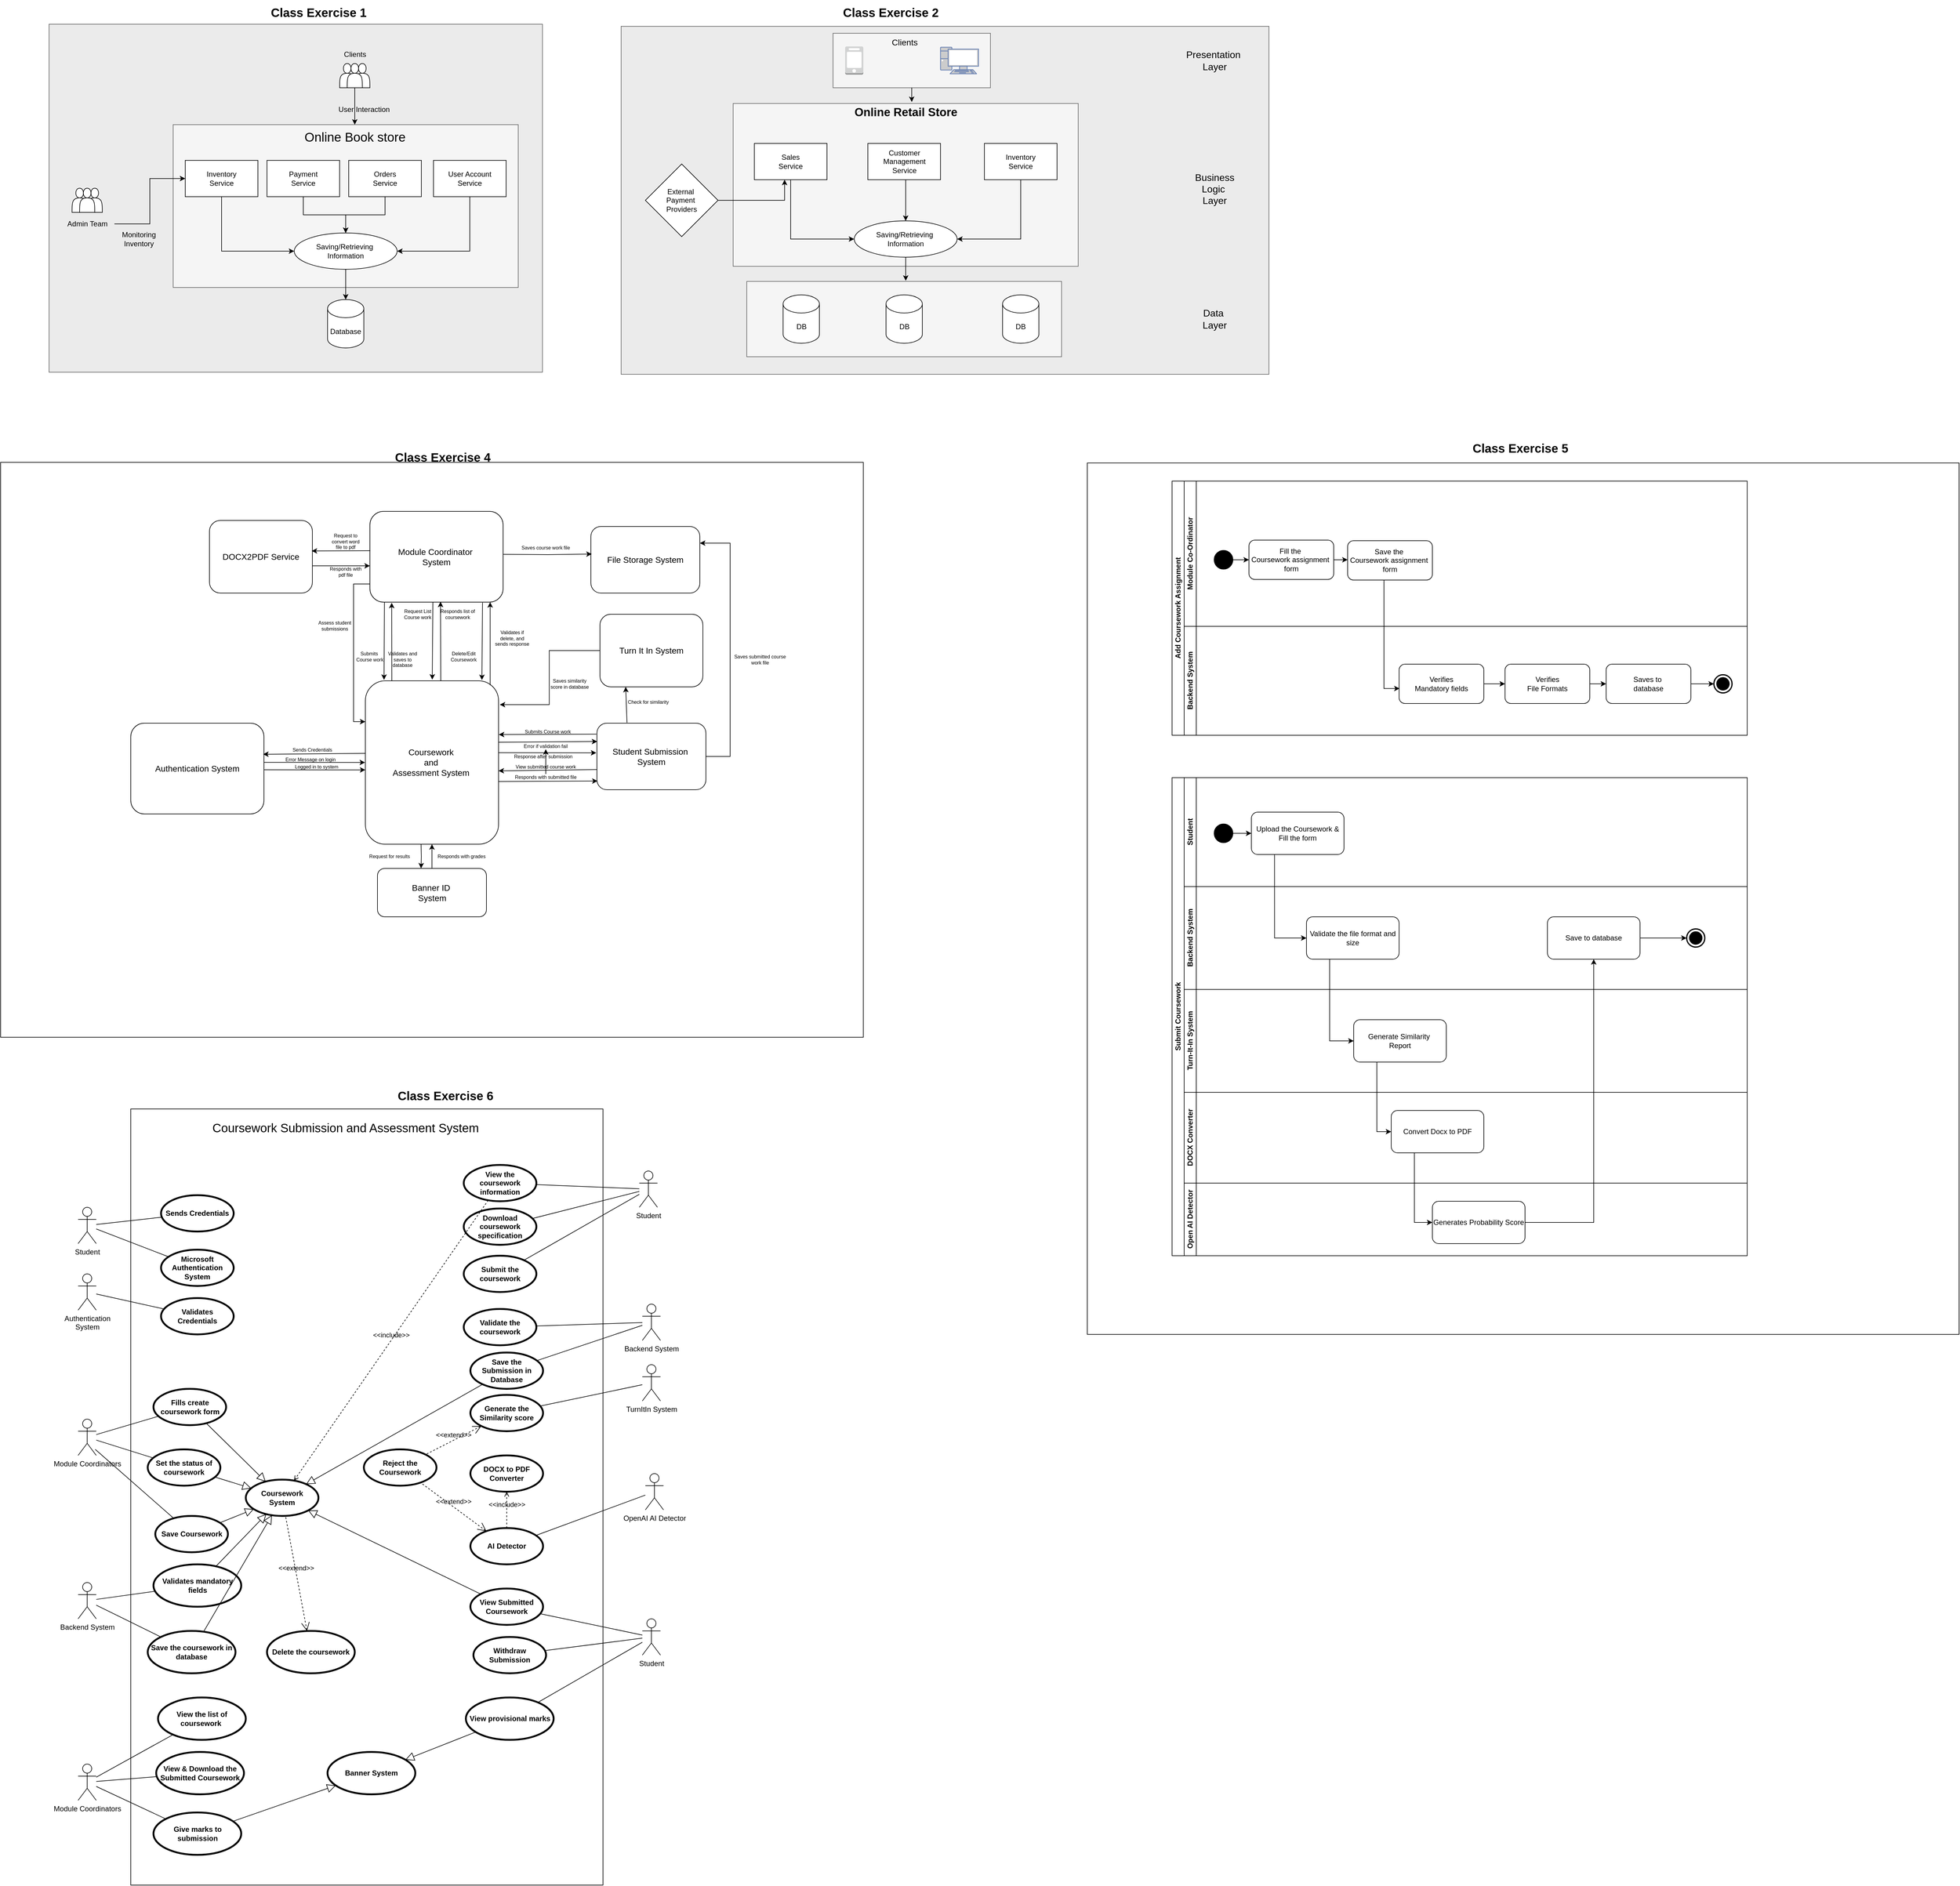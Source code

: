 <mxfile version="24.8.3">
  <diagram name="Page-1" id="ok6uAeZnoGjvaKoIYYGb">
    <mxGraphModel dx="567" dy="1427" grid="1" gridSize="10" guides="1" tooltips="1" connect="1" arrows="1" fold="1" page="1" pageScale="1" pageWidth="850" pageHeight="1100" math="0" shadow="0">
      <root>
        <mxCell id="0" />
        <mxCell id="1" parent="0" />
        <mxCell id="8BCZyTPhIXZpTZEpNpGn-38" value="" style="rounded=0;whiteSpace=wrap;html=1;fillColor=#EBEBEB;strokeColor=#666666;fontColor=#333333;" parent="1" vertex="1">
          <mxGeometry x="145" y="15" width="815" height="575" as="geometry" />
        </mxCell>
        <mxCell id="8BCZyTPhIXZpTZEpNpGn-6" value="" style="rounded=0;whiteSpace=wrap;html=1;fillColor=#f5f5f5;fontColor=#333333;strokeColor=#666666;" parent="1" vertex="1">
          <mxGeometry x="350" y="181" width="570" height="269" as="geometry" />
        </mxCell>
        <mxCell id="8BCZyTPhIXZpTZEpNpGn-37" style="edgeStyle=orthogonalEdgeStyle;rounded=0;orthogonalLoop=1;jettySize=auto;html=1;entryX=0;entryY=0.5;entryDx=0;entryDy=0;" parent="1" source="8BCZyTPhIXZpTZEpNpGn-3" target="8BCZyTPhIXZpTZEpNpGn-14" edge="1">
          <mxGeometry relative="1" as="geometry">
            <Array as="points">
              <mxPoint x="430" y="390" />
            </Array>
          </mxGeometry>
        </mxCell>
        <mxCell id="8BCZyTPhIXZpTZEpNpGn-3" value="Inventory&lt;div&gt;Service&lt;/div&gt;" style="rounded=0;whiteSpace=wrap;html=1;" parent="1" vertex="1">
          <mxGeometry x="370" y="240" width="120" height="60" as="geometry" />
        </mxCell>
        <mxCell id="8BCZyTPhIXZpTZEpNpGn-4" value="Payment&lt;div&gt;Service&lt;/div&gt;" style="rounded=0;whiteSpace=wrap;html=1;" parent="1" vertex="1">
          <mxGeometry x="505" y="240" width="120" height="60" as="geometry" />
        </mxCell>
        <mxCell id="8BCZyTPhIXZpTZEpNpGn-35" style="edgeStyle=orthogonalEdgeStyle;rounded=0;orthogonalLoop=1;jettySize=auto;html=1;entryX=0.5;entryY=0;entryDx=0;entryDy=0;" parent="1" source="8BCZyTPhIXZpTZEpNpGn-5" target="8BCZyTPhIXZpTZEpNpGn-14" edge="1">
          <mxGeometry relative="1" as="geometry" />
        </mxCell>
        <mxCell id="8BCZyTPhIXZpTZEpNpGn-5" value="Orders&lt;div&gt;Service&lt;/div&gt;" style="rounded=0;whiteSpace=wrap;html=1;" parent="1" vertex="1">
          <mxGeometry x="640" y="240" width="120" height="60" as="geometry" />
        </mxCell>
        <mxCell id="8BCZyTPhIXZpTZEpNpGn-7" value="Database" style="shape=cylinder3;whiteSpace=wrap;html=1;boundedLbl=1;backgroundOutline=1;size=15;" parent="1" vertex="1">
          <mxGeometry x="605" y="470" width="60" height="80" as="geometry" />
        </mxCell>
        <mxCell id="8BCZyTPhIXZpTZEpNpGn-15" value="" style="edgeStyle=orthogonalEdgeStyle;rounded=0;orthogonalLoop=1;jettySize=auto;html=1;entryX=0.5;entryY=0;entryDx=0;entryDy=0;entryPerimeter=0;" parent="1" source="8BCZyTPhIXZpTZEpNpGn-4" target="8BCZyTPhIXZpTZEpNpGn-14" edge="1">
          <mxGeometry relative="1" as="geometry">
            <mxPoint x="565" y="300" as="sourcePoint" />
            <mxPoint x="565" y="470" as="targetPoint" />
          </mxGeometry>
        </mxCell>
        <mxCell id="8BCZyTPhIXZpTZEpNpGn-14" value="Saving/Retrieving&amp;nbsp;&lt;div&gt;Information&lt;/div&gt;" style="ellipse;whiteSpace=wrap;html=1;" parent="1" vertex="1">
          <mxGeometry x="550" y="360" width="170" height="60" as="geometry" />
        </mxCell>
        <mxCell id="8BCZyTPhIXZpTZEpNpGn-19" value="" style="group" parent="1" vertex="1" connectable="0">
          <mxGeometry x="625" y="80" width="50" height="40" as="geometry" />
        </mxCell>
        <mxCell id="8BCZyTPhIXZpTZEpNpGn-16" value="" style="shape=actor;whiteSpace=wrap;html=1;" parent="8BCZyTPhIXZpTZEpNpGn-19" vertex="1">
          <mxGeometry width="25" height="40" as="geometry" />
        </mxCell>
        <mxCell id="8BCZyTPhIXZpTZEpNpGn-17" value="" style="shape=actor;whiteSpace=wrap;html=1;" parent="8BCZyTPhIXZpTZEpNpGn-19" vertex="1">
          <mxGeometry x="25" width="25" height="40" as="geometry" />
        </mxCell>
        <mxCell id="8BCZyTPhIXZpTZEpNpGn-18" value="" style="shape=actor;whiteSpace=wrap;html=1;" parent="8BCZyTPhIXZpTZEpNpGn-19" vertex="1">
          <mxGeometry x="12.5" width="25" height="40" as="geometry" />
        </mxCell>
        <mxCell id="8BCZyTPhIXZpTZEpNpGn-21" value="Online Book store" style="text;html=1;align=center;verticalAlign=middle;whiteSpace=wrap;rounded=0;fontSize=21;" parent="1" vertex="1">
          <mxGeometry x="552.5" y="181" width="195" height="40" as="geometry" />
        </mxCell>
        <mxCell id="8BCZyTPhIXZpTZEpNpGn-22" style="edgeStyle=orthogonalEdgeStyle;rounded=0;orthogonalLoop=1;jettySize=auto;html=1;entryX=0.5;entryY=0;entryDx=0;entryDy=0;" parent="1" source="8BCZyTPhIXZpTZEpNpGn-18" target="8BCZyTPhIXZpTZEpNpGn-21" edge="1">
          <mxGeometry relative="1" as="geometry" />
        </mxCell>
        <mxCell id="8BCZyTPhIXZpTZEpNpGn-23" value="Clients" style="text;html=1;align=center;verticalAlign=middle;resizable=0;points=[];autosize=1;strokeColor=none;fillColor=none;" parent="1" vertex="1">
          <mxGeometry x="620" y="50" width="60" height="30" as="geometry" />
        </mxCell>
        <mxCell id="8BCZyTPhIXZpTZEpNpGn-24" value="User Interaction" style="text;html=1;align=center;verticalAlign=middle;resizable=0;points=[];autosize=1;strokeColor=none;fillColor=none;" parent="1" vertex="1">
          <mxGeometry x="610" y="141" width="110" height="30" as="geometry" />
        </mxCell>
        <mxCell id="8BCZyTPhIXZpTZEpNpGn-25" value="" style="group" parent="1" vertex="1" connectable="0">
          <mxGeometry x="183" y="286" width="50" height="40" as="geometry" />
        </mxCell>
        <mxCell id="8BCZyTPhIXZpTZEpNpGn-26" value="" style="shape=actor;whiteSpace=wrap;html=1;" parent="8BCZyTPhIXZpTZEpNpGn-25" vertex="1">
          <mxGeometry width="25" height="40" as="geometry" />
        </mxCell>
        <mxCell id="8BCZyTPhIXZpTZEpNpGn-27" value="" style="shape=actor;whiteSpace=wrap;html=1;" parent="8BCZyTPhIXZpTZEpNpGn-25" vertex="1">
          <mxGeometry x="25" width="25" height="40" as="geometry" />
        </mxCell>
        <mxCell id="8BCZyTPhIXZpTZEpNpGn-28" value="" style="shape=actor;whiteSpace=wrap;html=1;" parent="8BCZyTPhIXZpTZEpNpGn-25" vertex="1">
          <mxGeometry x="12.5" width="25" height="40" as="geometry" />
        </mxCell>
        <mxCell id="8BCZyTPhIXZpTZEpNpGn-30" style="edgeStyle=orthogonalEdgeStyle;rounded=0;orthogonalLoop=1;jettySize=auto;html=1;entryX=0;entryY=0.5;entryDx=0;entryDy=0;" parent="1" source="8BCZyTPhIXZpTZEpNpGn-29" target="8BCZyTPhIXZpTZEpNpGn-3" edge="1">
          <mxGeometry relative="1" as="geometry" />
        </mxCell>
        <mxCell id="8BCZyTPhIXZpTZEpNpGn-29" value="Admin Team" style="text;html=1;align=center;verticalAlign=middle;resizable=0;points=[];autosize=1;strokeColor=none;fillColor=none;" parent="1" vertex="1">
          <mxGeometry x="163" y="330" width="90" height="30" as="geometry" />
        </mxCell>
        <mxCell id="8BCZyTPhIXZpTZEpNpGn-32" value="Monitoring&lt;div&gt;Inventory&lt;/div&gt;" style="text;html=1;align=center;verticalAlign=middle;resizable=0;points=[];autosize=1;strokeColor=none;fillColor=none;" parent="1" vertex="1">
          <mxGeometry x="253" y="350" width="80" height="40" as="geometry" />
        </mxCell>
        <mxCell id="8BCZyTPhIXZpTZEpNpGn-36" style="edgeStyle=orthogonalEdgeStyle;rounded=0;orthogonalLoop=1;jettySize=auto;html=1;entryX=1;entryY=0.5;entryDx=0;entryDy=0;" parent="1" source="8BCZyTPhIXZpTZEpNpGn-33" target="8BCZyTPhIXZpTZEpNpGn-14" edge="1">
          <mxGeometry relative="1" as="geometry">
            <Array as="points">
              <mxPoint x="840" y="390" />
            </Array>
          </mxGeometry>
        </mxCell>
        <mxCell id="8BCZyTPhIXZpTZEpNpGn-33" value="User Account&lt;div&gt;Service&lt;/div&gt;" style="rounded=0;whiteSpace=wrap;html=1;" parent="1" vertex="1">
          <mxGeometry x="780" y="240" width="120" height="60" as="geometry" />
        </mxCell>
        <mxCell id="8BCZyTPhIXZpTZEpNpGn-34" style="edgeStyle=orthogonalEdgeStyle;rounded=0;orthogonalLoop=1;jettySize=auto;html=1;entryX=0.5;entryY=0;entryDx=0;entryDy=0;entryPerimeter=0;" parent="1" source="8BCZyTPhIXZpTZEpNpGn-14" target="8BCZyTPhIXZpTZEpNpGn-7" edge="1">
          <mxGeometry relative="1" as="geometry" />
        </mxCell>
        <mxCell id="8BCZyTPhIXZpTZEpNpGn-39" value="Class Exercise 1" style="text;html=1;align=center;verticalAlign=middle;resizable=0;points=[];autosize=1;strokeColor=none;fillColor=none;fontSize=20;fontStyle=1" parent="1" vertex="1">
          <mxGeometry x="505" y="-25" width="170" height="40" as="geometry" />
        </mxCell>
        <mxCell id="RLxnvFg4Q3Afqk0a8VIP-1" value="" style="rounded=0;whiteSpace=wrap;html=1;fillColor=#EBEBEB;strokeColor=#666666;fontColor=#333333;" parent="1" vertex="1">
          <mxGeometry x="1090" y="18.5" width="1070" height="575" as="geometry" />
        </mxCell>
        <mxCell id="RLxnvFg4Q3Afqk0a8VIP-2" value="Class Exercise 2" style="text;html=1;align=center;verticalAlign=middle;resizable=0;points=[];autosize=1;strokeColor=none;fillColor=none;fontSize=20;fontStyle=1" parent="1" vertex="1">
          <mxGeometry x="1450" y="-25" width="170" height="40" as="geometry" />
        </mxCell>
        <mxCell id="RLxnvFg4Q3Afqk0a8VIP-5" value="" style="rounded=0;whiteSpace=wrap;html=1;fillColor=#f5f5f5;fontColor=#333333;strokeColor=#666666;" parent="1" vertex="1">
          <mxGeometry x="1275" y="146" width="570" height="269" as="geometry" />
        </mxCell>
        <mxCell id="RLxnvFg4Q3Afqk0a8VIP-18" style="edgeStyle=orthogonalEdgeStyle;rounded=0;orthogonalLoop=1;jettySize=auto;html=1;entryX=0;entryY=0.5;entryDx=0;entryDy=0;" parent="1" source="RLxnvFg4Q3Afqk0a8VIP-6" target="RLxnvFg4Q3Afqk0a8VIP-11" edge="1">
          <mxGeometry relative="1" as="geometry">
            <Array as="points">
              <mxPoint x="1370" y="370" />
            </Array>
          </mxGeometry>
        </mxCell>
        <mxCell id="RLxnvFg4Q3Afqk0a8VIP-6" value="Sales&lt;div&gt;Service&lt;/div&gt;" style="rounded=0;whiteSpace=wrap;html=1;" parent="1" vertex="1">
          <mxGeometry x="1310" y="212" width="120" height="60" as="geometry" />
        </mxCell>
        <mxCell id="RLxnvFg4Q3Afqk0a8VIP-19" style="edgeStyle=orthogonalEdgeStyle;rounded=0;orthogonalLoop=1;jettySize=auto;html=1;entryX=0.5;entryY=0;entryDx=0;entryDy=0;" parent="1" source="RLxnvFg4Q3Afqk0a8VIP-7" target="RLxnvFg4Q3Afqk0a8VIP-11" edge="1">
          <mxGeometry relative="1" as="geometry">
            <mxPoint x="1556.4" y="344.2" as="targetPoint" />
            <Array as="points">
              <mxPoint x="1560" y="290" />
              <mxPoint x="1560" y="290" />
            </Array>
          </mxGeometry>
        </mxCell>
        <mxCell id="RLxnvFg4Q3Afqk0a8VIP-7" value="Customer Management&lt;br&gt;&lt;span style=&quot;background-color: initial;&quot;&gt;Service&lt;/span&gt;" style="rounded=0;whiteSpace=wrap;html=1;" parent="1" vertex="1">
          <mxGeometry x="1497.5" y="212" width="120" height="60" as="geometry" />
        </mxCell>
        <mxCell id="RLxnvFg4Q3Afqk0a8VIP-20" style="edgeStyle=orthogonalEdgeStyle;rounded=0;orthogonalLoop=1;jettySize=auto;html=1;entryX=1;entryY=0.5;entryDx=0;entryDy=0;" parent="1" source="RLxnvFg4Q3Afqk0a8VIP-8" target="RLxnvFg4Q3Afqk0a8VIP-11" edge="1">
          <mxGeometry relative="1" as="geometry">
            <Array as="points">
              <mxPoint x="1750" y="370" />
            </Array>
          </mxGeometry>
        </mxCell>
        <mxCell id="RLxnvFg4Q3Afqk0a8VIP-8" value="Inventory&lt;div&gt;Service&lt;/div&gt;" style="rounded=0;whiteSpace=wrap;html=1;" parent="1" vertex="1">
          <mxGeometry x="1690" y="212" width="120" height="60" as="geometry" />
        </mxCell>
        <mxCell id="RLxnvFg4Q3Afqk0a8VIP-9" value="Online Retail Store" style="text;html=1;align=center;verticalAlign=middle;resizable=0;points=[];autosize=1;strokeColor=none;fillColor=none;fontSize=19;fontStyle=1" parent="1" vertex="1">
          <mxGeometry x="1470" y="141" width="180" height="40" as="geometry" />
        </mxCell>
        <mxCell id="RLxnvFg4Q3Afqk0a8VIP-22" style="edgeStyle=orthogonalEdgeStyle;rounded=0;orthogonalLoop=1;jettySize=auto;html=1;" parent="1" source="RLxnvFg4Q3Afqk0a8VIP-10" edge="1">
          <mxGeometry relative="1" as="geometry">
            <mxPoint x="1360" y="272" as="targetPoint" />
            <Array as="points">
              <mxPoint x="1360" y="306" />
              <mxPoint x="1360" y="272" />
            </Array>
          </mxGeometry>
        </mxCell>
        <mxCell id="RLxnvFg4Q3Afqk0a8VIP-10" value="External&amp;nbsp;&lt;div&gt;Payment&amp;nbsp;&lt;div&gt;Providers&lt;/div&gt;&lt;/div&gt;" style="rhombus;whiteSpace=wrap;html=1;" parent="1" vertex="1">
          <mxGeometry x="1130" y="246" width="120" height="120" as="geometry" />
        </mxCell>
        <mxCell id="RLxnvFg4Q3Afqk0a8VIP-21" style="edgeStyle=orthogonalEdgeStyle;rounded=0;orthogonalLoop=1;jettySize=auto;html=1;" parent="1" source="RLxnvFg4Q3Afqk0a8VIP-11" edge="1">
          <mxGeometry relative="1" as="geometry">
            <mxPoint x="1560.13" y="438.913" as="targetPoint" />
          </mxGeometry>
        </mxCell>
        <mxCell id="RLxnvFg4Q3Afqk0a8VIP-11" value="Saving/Retrieving&amp;nbsp;&lt;div&gt;Information&lt;/div&gt;" style="ellipse;whiteSpace=wrap;html=1;" parent="1" vertex="1">
          <mxGeometry x="1475" y="340" width="170" height="60" as="geometry" />
        </mxCell>
        <mxCell id="RLxnvFg4Q3Afqk0a8VIP-12" value="" style="rounded=0;whiteSpace=wrap;html=1;fillColor=#f5f5f5;fontColor=#333333;strokeColor=#666666;" parent="1" vertex="1">
          <mxGeometry x="1297.5" y="440" width="520" height="124.5" as="geometry" />
        </mxCell>
        <mxCell id="RLxnvFg4Q3Afqk0a8VIP-3" value="DB" style="shape=cylinder3;whiteSpace=wrap;html=1;boundedLbl=1;backgroundOutline=1;size=15;" parent="1" vertex="1">
          <mxGeometry x="1357.5" y="462.25" width="60" height="80" as="geometry" />
        </mxCell>
        <mxCell id="RLxnvFg4Q3Afqk0a8VIP-13" value="DB" style="shape=cylinder3;whiteSpace=wrap;html=1;boundedLbl=1;backgroundOutline=1;size=15;" parent="1" vertex="1">
          <mxGeometry x="1527.5" y="462.25" width="60" height="80" as="geometry" />
        </mxCell>
        <mxCell id="RLxnvFg4Q3Afqk0a8VIP-14" value="DB" style="shape=cylinder3;whiteSpace=wrap;html=1;boundedLbl=1;backgroundOutline=1;size=15;" parent="1" vertex="1">
          <mxGeometry x="1720" y="462.25" width="60" height="80" as="geometry" />
        </mxCell>
        <mxCell id="RLxnvFg4Q3Afqk0a8VIP-15" value="Data&amp;nbsp;&lt;div&gt;Layer&lt;/div&gt;" style="text;html=1;align=center;verticalAlign=middle;resizable=0;points=[];autosize=1;strokeColor=none;fillColor=none;fontSize=16;" parent="1" vertex="1">
          <mxGeometry x="2040" y="477.25" width="60" height="50" as="geometry" />
        </mxCell>
        <mxCell id="RLxnvFg4Q3Afqk0a8VIP-16" value="Business&lt;div&gt;Logic&amp;nbsp;&lt;/div&gt;&lt;div&gt;Layer&lt;/div&gt;" style="text;html=1;align=center;verticalAlign=middle;resizable=0;points=[];autosize=1;strokeColor=none;fillColor=none;fontSize=16;" parent="1" vertex="1">
          <mxGeometry x="2025" y="252" width="90" height="70" as="geometry" />
        </mxCell>
        <mxCell id="RLxnvFg4Q3Afqk0a8VIP-17" value="&lt;div&gt;Presentation&amp;nbsp;&lt;/div&gt;&lt;div&gt;Layer&lt;/div&gt;" style="text;html=1;align=center;verticalAlign=middle;resizable=0;points=[];autosize=1;strokeColor=none;fillColor=none;fontSize=16;" parent="1" vertex="1">
          <mxGeometry x="2010" y="50" width="120" height="50" as="geometry" />
        </mxCell>
        <mxCell id="RLxnvFg4Q3Afqk0a8VIP-31" value="" style="rounded=0;whiteSpace=wrap;html=1;fillColor=#f5f5f5;fontColor=#333333;strokeColor=#666666;" parent="1" vertex="1">
          <mxGeometry x="1440" y="30" width="260" height="90" as="geometry" />
        </mxCell>
        <mxCell id="RLxnvFg4Q3Afqk0a8VIP-30" value="" style="outlineConnect=0;dashed=0;verticalLabelPosition=bottom;verticalAlign=top;align=center;html=1;shape=mxgraph.aws3.mobile_client;fillColor=#D2D3D3;gradientColor=none;" parent="1" vertex="1">
          <mxGeometry x="1460" y="51.75" width="30" height="46.5" as="geometry" />
        </mxCell>
        <mxCell id="RLxnvFg4Q3Afqk0a8VIP-27" value="Clients" style="text;html=1;align=center;verticalAlign=middle;resizable=0;points=[];autosize=1;strokeColor=none;fillColor=none;fontSize=14;" parent="1" vertex="1">
          <mxGeometry x="1522.5" y="30" width="70" height="30" as="geometry" />
        </mxCell>
        <mxCell id="RLxnvFg4Q3Afqk0a8VIP-32" value="" style="fontColor=#0066CC;verticalAlign=top;verticalLabelPosition=bottom;labelPosition=center;align=center;html=1;outlineConnect=0;fillColor=#CCCCCC;strokeColor=#6881B3;gradientColor=none;gradientDirection=north;strokeWidth=2;shape=mxgraph.networks.pc;" parent="1" vertex="1">
          <mxGeometry x="1617.5" y="53" width="62.86" height="44" as="geometry" />
        </mxCell>
        <mxCell id="RLxnvFg4Q3Afqk0a8VIP-34" style="edgeStyle=orthogonalEdgeStyle;rounded=0;orthogonalLoop=1;jettySize=auto;html=1;entryX=0.556;entryY=0.063;entryDx=0;entryDy=0;entryPerimeter=0;" parent="1" source="RLxnvFg4Q3Afqk0a8VIP-31" target="RLxnvFg4Q3Afqk0a8VIP-9" edge="1">
          <mxGeometry relative="1" as="geometry" />
        </mxCell>
        <mxCell id="9RdSBxIb7Dpxf9976aV--2" value="" style="rounded=0;whiteSpace=wrap;html=1;movable=0;resizable=0;rotatable=0;deletable=0;editable=0;locked=1;connectable=0;" parent="1" vertex="1">
          <mxGeometry x="65" y="739" width="1425" height="950" as="geometry" />
        </mxCell>
        <mxCell id="9RdSBxIb7Dpxf9976aV--3" value="Class Exercise 4" style="text;html=1;align=center;verticalAlign=middle;resizable=0;points=[];autosize=1;strokeColor=none;fillColor=none;fontSize=20;fontStyle=1" parent="1" vertex="1">
          <mxGeometry x="710" y="710" width="170" height="40" as="geometry" />
        </mxCell>
        <mxCell id="9RdSBxIb7Dpxf9976aV--61" style="edgeStyle=orthogonalEdgeStyle;rounded=0;orthogonalLoop=1;jettySize=auto;html=1;entryX=0.5;entryY=0;entryDx=0;entryDy=0;" parent="1" edge="1">
          <mxGeometry relative="1" as="geometry">
            <mxPoint x="759.5" y="1370" as="sourcePoint" />
            <mxPoint x="759.5" y="1410" as="targetPoint" />
          </mxGeometry>
        </mxCell>
        <mxCell id="9RdSBxIb7Dpxf9976aV--4" value="Coursework&amp;nbsp;&lt;div style=&quot;font-size: 14px;&quot;&gt;and&amp;nbsp;&lt;/div&gt;&lt;div style=&quot;font-size: 14px;&quot;&gt;Assessment System&amp;nbsp;&lt;/div&gt;" style="rounded=1;whiteSpace=wrap;html=1;fontSize=14;" parent="1" vertex="1">
          <mxGeometry x="667.5" y="1100" width="220" height="270" as="geometry" />
        </mxCell>
        <mxCell id="9RdSBxIb7Dpxf9976aV--5" value="Authentication System" style="rounded=1;whiteSpace=wrap;html=1;fontSize=14;" parent="1" vertex="1">
          <mxGeometry x="280" y="1170" width="220" height="150" as="geometry" />
        </mxCell>
        <mxCell id="9RdSBxIb7Dpxf9976aV--6" value="" style="endArrow=classic;html=1;rounded=0;entryX=1;entryY=0.25;entryDx=0;entryDy=0;exitX=-0.001;exitY=0.444;exitDx=0;exitDy=0;exitPerimeter=0;" parent="1" source="9RdSBxIb7Dpxf9976aV--4" edge="1">
          <mxGeometry width="50" height="50" relative="1" as="geometry">
            <mxPoint x="665.0" y="1220.0" as="sourcePoint" />
            <mxPoint x="498.6" y="1221.39" as="targetPoint" />
          </mxGeometry>
        </mxCell>
        <mxCell id="9RdSBxIb7Dpxf9976aV--7" value="" style="endArrow=classic;html=1;rounded=0;entryX=-0.002;entryY=0.399;entryDx=0;entryDy=0;exitX=1;exitY=0.25;exitDx=0;exitDy=0;entryPerimeter=0;" parent="1" edge="1">
          <mxGeometry width="50" height="50" relative="1" as="geometry">
            <mxPoint x="500" y="1234.71" as="sourcePoint" />
            <mxPoint x="667.06" y="1234.94" as="targetPoint" />
          </mxGeometry>
        </mxCell>
        <mxCell id="9RdSBxIb7Dpxf9976aV--8" value="Sends Credentials" style="text;html=1;align=center;verticalAlign=middle;whiteSpace=wrap;rounded=0;fontSize=8;" parent="1" vertex="1">
          <mxGeometry x="520" y="1209" width="120" height="10" as="geometry" />
        </mxCell>
        <mxCell id="9RdSBxIb7Dpxf9976aV--9" value="Error Message on login" style="text;html=1;align=center;verticalAlign=middle;whiteSpace=wrap;rounded=0;fontSize=8;" parent="1" vertex="1">
          <mxGeometry x="522" y="1225" width="110" height="10" as="geometry" />
        </mxCell>
        <mxCell id="9RdSBxIb7Dpxf9976aV--10" value="" style="endArrow=classic;html=1;rounded=0;entryX=-0.002;entryY=0.399;entryDx=0;entryDy=0;exitX=1;exitY=0.25;exitDx=0;exitDy=0;entryPerimeter=0;" parent="1" edge="1">
          <mxGeometry width="50" height="50" relative="1" as="geometry">
            <mxPoint x="500.44" y="1247" as="sourcePoint" />
            <mxPoint x="667.5" y="1247.23" as="targetPoint" />
          </mxGeometry>
        </mxCell>
        <mxCell id="9RdSBxIb7Dpxf9976aV--11" value="Logged in to system" style="text;html=1;align=center;verticalAlign=middle;whiteSpace=wrap;rounded=0;fontSize=8;" parent="1" vertex="1">
          <mxGeometry x="532" y="1237" width="110" height="10" as="geometry" />
        </mxCell>
        <mxCell id="9RdSBxIb7Dpxf9976aV--57" style="edgeStyle=orthogonalEdgeStyle;rounded=0;orthogonalLoop=1;jettySize=auto;html=1;entryX=0;entryY=0.25;entryDx=0;entryDy=0;" parent="1" source="9RdSBxIb7Dpxf9976aV--12" target="9RdSBxIb7Dpxf9976aV--4" edge="1">
          <mxGeometry relative="1" as="geometry">
            <Array as="points">
              <mxPoint x="648" y="940" />
              <mxPoint x="648" y="1168" />
            </Array>
          </mxGeometry>
        </mxCell>
        <mxCell id="9RdSBxIb7Dpxf9976aV--12" value="Module Coordinator&amp;nbsp;&lt;div&gt;System&lt;/div&gt;" style="rounded=1;whiteSpace=wrap;html=1;fontSize=14;" parent="1" vertex="1">
          <mxGeometry x="675" y="820" width="220" height="150" as="geometry" />
        </mxCell>
        <mxCell id="9RdSBxIb7Dpxf9976aV--13" value="" style="endArrow=classic;html=1;rounded=0;entryX=0.281;entryY=-0.006;entryDx=0;entryDy=0;exitX=0.25;exitY=1;exitDx=0;exitDy=0;entryPerimeter=0;" parent="1" edge="1">
          <mxGeometry width="50" height="50" relative="1" as="geometry">
            <mxPoint x="699" y="970" as="sourcePoint" />
            <mxPoint x="698.32" y="1098.38" as="targetPoint" />
          </mxGeometry>
        </mxCell>
        <mxCell id="9RdSBxIb7Dpxf9976aV--14" value="Submits&amp;nbsp;&lt;div&gt;Course work&lt;/div&gt;" style="text;html=1;align=center;verticalAlign=middle;whiteSpace=wrap;rounded=0;fontSize=8;" parent="1" vertex="1">
          <mxGeometry x="645" y="1050" width="60" height="20" as="geometry" />
        </mxCell>
        <mxCell id="9RdSBxIb7Dpxf9976aV--15" value="" style="endArrow=classic;html=1;rounded=0;entryX=0.442;entryY=1.012;entryDx=0;entryDy=0;exitX=0.477;exitY=0.003;exitDx=0;exitDy=0;entryPerimeter=0;exitPerimeter=0;" parent="1" edge="1">
          <mxGeometry width="50" height="50" relative="1" as="geometry">
            <mxPoint x="711.2" y="1100.01" as="sourcePoint" />
            <mxPoint x="711" y="971.0" as="targetPoint" />
          </mxGeometry>
        </mxCell>
        <mxCell id="9RdSBxIb7Dpxf9976aV--16" value="Validates and saves to database" style="text;html=1;align=center;verticalAlign=middle;whiteSpace=wrap;rounded=0;fontSize=8;" parent="1" vertex="1">
          <mxGeometry x="698.5" y="1050" width="60" height="30" as="geometry" />
        </mxCell>
        <mxCell id="9RdSBxIb7Dpxf9976aV--17" value="" style="endArrow=classic;html=1;rounded=0;entryX=0.281;entryY=-0.006;entryDx=0;entryDy=0;exitX=0.25;exitY=1;exitDx=0;exitDy=0;entryPerimeter=0;" parent="1" edge="1">
          <mxGeometry width="50" height="50" relative="1" as="geometry">
            <mxPoint x="779" y="970" as="sourcePoint" />
            <mxPoint x="778" y="1098" as="targetPoint" />
          </mxGeometry>
        </mxCell>
        <mxCell id="9RdSBxIb7Dpxf9976aV--18" value="Request List&lt;div&gt;Course work&lt;/div&gt;" style="text;html=1;align=center;verticalAlign=middle;whiteSpace=wrap;rounded=0;fontSize=8;" parent="1" vertex="1">
          <mxGeometry x="724" y="980" width="60" height="20" as="geometry" />
        </mxCell>
        <mxCell id="9RdSBxIb7Dpxf9976aV--19" value="" style="endArrow=classic;html=1;rounded=0;entryX=0.671;entryY=0.995;entryDx=0;entryDy=0;exitX=0.707;exitY=0;exitDx=0;exitDy=0;entryPerimeter=0;exitPerimeter=0;" parent="1" edge="1">
          <mxGeometry width="50" height="50" relative="1" as="geometry">
            <mxPoint x="792.04" y="1100" as="sourcePoint" />
            <mxPoint x="791.62" y="969.25" as="targetPoint" />
          </mxGeometry>
        </mxCell>
        <mxCell id="9RdSBxIb7Dpxf9976aV--20" value="Responds list of coursework" style="text;html=1;align=center;verticalAlign=middle;whiteSpace=wrap;rounded=0;fontSize=8;" parent="1" vertex="1">
          <mxGeometry x="790" y="980" width="60" height="20" as="geometry" />
        </mxCell>
        <mxCell id="9RdSBxIb7Dpxf9976aV--21" value="" style="endArrow=classic;html=1;rounded=0;entryX=0.281;entryY=-0.006;entryDx=0;entryDy=0;exitX=0.25;exitY=1;exitDx=0;exitDy=0;entryPerimeter=0;" parent="1" edge="1">
          <mxGeometry width="50" height="50" relative="1" as="geometry">
            <mxPoint x="861" y="970.75" as="sourcePoint" />
            <mxPoint x="860" y="1098.75" as="targetPoint" />
          </mxGeometry>
        </mxCell>
        <mxCell id="9RdSBxIb7Dpxf9976aV--22" value="" style="endArrow=classic;html=1;rounded=0;entryX=0.671;entryY=0.995;entryDx=0;entryDy=0;exitX=0.937;exitY=0.027;exitDx=0;exitDy=0;entryPerimeter=0;exitPerimeter=0;" parent="1" source="9RdSBxIb7Dpxf9976aV--4" edge="1">
          <mxGeometry width="50" height="50" relative="1" as="geometry">
            <mxPoint x="874.04" y="1100.75" as="sourcePoint" />
            <mxPoint x="873.62" y="970" as="targetPoint" />
          </mxGeometry>
        </mxCell>
        <mxCell id="9RdSBxIb7Dpxf9976aV--23" value="Delete/Edit Coursework" style="text;html=1;align=center;verticalAlign=middle;whiteSpace=wrap;rounded=0;fontSize=8;" parent="1" vertex="1">
          <mxGeometry x="800" y="1050" width="60" height="20" as="geometry" />
        </mxCell>
        <mxCell id="9RdSBxIb7Dpxf9976aV--24" value="Validates if delete, and sends response" style="text;html=1;align=center;verticalAlign=middle;whiteSpace=wrap;rounded=0;fontSize=8;" parent="1" vertex="1">
          <mxGeometry x="880" y="1020" width="60" height="20" as="geometry" />
        </mxCell>
        <mxCell id="9RdSBxIb7Dpxf9976aV--25" value="DOCX2PDF Service" style="rounded=1;whiteSpace=wrap;html=1;fontSize=14;" parent="1" vertex="1">
          <mxGeometry x="410" y="835" width="170" height="120" as="geometry" />
        </mxCell>
        <mxCell id="9RdSBxIb7Dpxf9976aV--27" value="Turn It In System" style="rounded=1;whiteSpace=wrap;html=1;fontSize=14;" parent="1" vertex="1">
          <mxGeometry x="1055" y="990" width="170" height="120" as="geometry" />
        </mxCell>
        <mxCell id="9RdSBxIb7Dpxf9976aV--28" value="" style="endArrow=classic;html=1;rounded=0;entryX=0;entryY=0.5;entryDx=0;entryDy=0;exitX=1;exitY=0.5;exitDx=0;exitDy=0;" parent="1" edge="1">
          <mxGeometry width="50" height="50" relative="1" as="geometry">
            <mxPoint x="580" y="910" as="sourcePoint" />
            <mxPoint x="675" y="910" as="targetPoint" />
          </mxGeometry>
        </mxCell>
        <mxCell id="9RdSBxIb7Dpxf9976aV--29" value="Responds with pdf file" style="text;html=1;align=center;verticalAlign=middle;whiteSpace=wrap;rounded=0;fontSize=8;" parent="1" vertex="1">
          <mxGeometry x="605" y="910" width="60" height="20" as="geometry" />
        </mxCell>
        <mxCell id="9RdSBxIb7Dpxf9976aV--30" value="" style="endArrow=classic;html=1;rounded=0;entryX=0.993;entryY=0.42;entryDx=0;entryDy=0;exitX=0.003;exitY=0.433;exitDx=0;exitDy=0;entryPerimeter=0;exitPerimeter=0;" parent="1" source="9RdSBxIb7Dpxf9976aV--12" target="9RdSBxIb7Dpxf9976aV--25" edge="1">
          <mxGeometry width="50" height="50" relative="1" as="geometry">
            <mxPoint x="617.5" y="870" as="sourcePoint" />
            <mxPoint x="712.5" y="870" as="targetPoint" />
          </mxGeometry>
        </mxCell>
        <mxCell id="9RdSBxIb7Dpxf9976aV--31" value="Request to convert word file to pdf" style="text;html=1;align=center;verticalAlign=middle;whiteSpace=wrap;rounded=0;fontSize=8;" parent="1" vertex="1">
          <mxGeometry x="605" y="860" width="60" height="20" as="geometry" />
        </mxCell>
        <mxCell id="9RdSBxIb7Dpxf9976aV--55" style="edgeStyle=orthogonalEdgeStyle;rounded=0;orthogonalLoop=1;jettySize=auto;html=1;entryX=1;entryY=0.25;entryDx=0;entryDy=0;exitX=1;exitY=0.5;exitDx=0;exitDy=0;" parent="1" source="9RdSBxIb7Dpxf9976aV--32" target="9RdSBxIb7Dpxf9976aV--50" edge="1">
          <mxGeometry relative="1" as="geometry">
            <Array as="points">
              <mxPoint x="1270" y="1225" />
              <mxPoint x="1270" y="873" />
            </Array>
          </mxGeometry>
        </mxCell>
        <mxCell id="9RdSBxIb7Dpxf9976aV--32" value="Student Submission&amp;nbsp;&lt;div&gt;System&lt;/div&gt;" style="rounded=1;whiteSpace=wrap;html=1;fontSize=14;" parent="1" vertex="1">
          <mxGeometry x="1050" y="1170" width="180" height="110" as="geometry" />
        </mxCell>
        <mxCell id="9RdSBxIb7Dpxf9976aV--33" value="" style="endArrow=classic;html=1;rounded=0;entryX=1.002;entryY=0.329;entryDx=0;entryDy=0;exitX=-0.005;exitY=0.165;exitDx=0;exitDy=0;entryPerimeter=0;exitPerimeter=0;" parent="1" source="9RdSBxIb7Dpxf9976aV--32" target="9RdSBxIb7Dpxf9976aV--4" edge="1">
          <mxGeometry width="50" height="50" relative="1" as="geometry">
            <mxPoint x="960.38" y="1310.5" as="sourcePoint" />
            <mxPoint x="960.0" y="1173.5" as="targetPoint" />
          </mxGeometry>
        </mxCell>
        <mxCell id="9RdSBxIb7Dpxf9976aV--34" value="Submits Course work" style="text;html=1;align=center;verticalAlign=middle;whiteSpace=wrap;rounded=0;fontSize=8;" parent="1" vertex="1">
          <mxGeometry x="929" y="1179" width="80" height="10" as="geometry" />
        </mxCell>
        <mxCell id="9RdSBxIb7Dpxf9976aV--35" value="" style="endArrow=classic;html=1;rounded=0;entryX=0.003;entryY=0.275;entryDx=0;entryDy=0;exitX=1.002;exitY=0.376;exitDx=0;exitDy=0;entryPerimeter=0;exitPerimeter=0;" parent="1" source="9RdSBxIb7Dpxf9976aV--4" target="9RdSBxIb7Dpxf9976aV--32" edge="1">
          <mxGeometry width="50" height="50" relative="1" as="geometry">
            <mxPoint x="1072" y="1247" as="sourcePoint" />
            <mxPoint x="930" y="1247" as="targetPoint" />
          </mxGeometry>
        </mxCell>
        <mxCell id="9RdSBxIb7Dpxf9976aV--36" value="Error if validation fail" style="text;html=1;align=center;verticalAlign=middle;whiteSpace=wrap;rounded=0;fontSize=8;" parent="1" vertex="1">
          <mxGeometry x="922" y="1203" width="87" height="10" as="geometry" />
        </mxCell>
        <mxCell id="9RdSBxIb7Dpxf9976aV--37" value="" style="endArrow=classic;html=1;rounded=0;entryX=-0.003;entryY=0.543;entryDx=0;entryDy=0;exitX=1;exitY=0.44;exitDx=0;exitDy=0;entryPerimeter=0;exitPerimeter=0;" parent="1" source="9RdSBxIb7Dpxf9976aV--4" edge="1">
          <mxGeometry width="50" height="50" relative="1" as="geometry">
            <mxPoint x="887.5" y="1222.27" as="sourcePoint" />
            <mxPoint x="1048.96" y="1219" as="targetPoint" />
          </mxGeometry>
        </mxCell>
        <mxCell id="9RdSBxIb7Dpxf9976aV--38" value="Response after submission" style="text;html=1;align=center;verticalAlign=middle;whiteSpace=wrap;rounded=0;fontSize=8;" parent="1" vertex="1">
          <mxGeometry x="897" y="1220" width="129" height="10" as="geometry" />
        </mxCell>
        <mxCell id="9RdSBxIb7Dpxf9976aV--41" value="" style="endArrow=classic;html=1;rounded=0;entryX=0.25;entryY=1;entryDx=0;entryDy=0;exitX=0.276;exitY=-0.008;exitDx=0;exitDy=0;exitPerimeter=0;" parent="1" source="9RdSBxIb7Dpxf9976aV--32" target="9RdSBxIb7Dpxf9976aV--27" edge="1">
          <mxGeometry width="50" height="50" relative="1" as="geometry">
            <mxPoint x="990" y="1143" as="sourcePoint" />
            <mxPoint x="1151" y="1140" as="targetPoint" />
          </mxGeometry>
        </mxCell>
        <mxCell id="9RdSBxIb7Dpxf9976aV--42" value="Check for similarity" style="text;html=1;align=center;verticalAlign=middle;whiteSpace=wrap;rounded=0;fontSize=8;" parent="1" vertex="1">
          <mxGeometry x="1100" y="1130" width="70" height="10" as="geometry" />
        </mxCell>
        <mxCell id="9RdSBxIb7Dpxf9976aV--43" value="" style="endArrow=classic;html=1;rounded=0;entryX=1;entryY=0.551;entryDx=0;entryDy=0;exitX=0;exitY=0.697;exitDx=0;exitDy=0;entryPerimeter=0;exitPerimeter=0;" parent="1" source="9RdSBxIb7Dpxf9976aV--32" target="9RdSBxIb7Dpxf9976aV--4" edge="1">
          <mxGeometry width="50" height="50" relative="1" as="geometry">
            <mxPoint x="927.94" y="1280.0" as="sourcePoint" />
            <mxPoint x="1090" y="1280.47" as="targetPoint" />
          </mxGeometry>
        </mxCell>
        <mxCell id="9RdSBxIb7Dpxf9976aV--44" value="View submitted course work" style="text;html=1;align=center;verticalAlign=middle;whiteSpace=wrap;rounded=0;fontSize=8;" parent="1" vertex="1">
          <mxGeometry x="901" y="1237" width="129" height="10" as="geometry" />
        </mxCell>
        <mxCell id="9RdSBxIb7Dpxf9976aV--45" value="" style="endArrow=classic;html=1;rounded=0;entryX=0.006;entryY=0.869;entryDx=0;entryDy=0;exitX=1;exitY=0.616;exitDx=0;exitDy=0;entryPerimeter=0;exitPerimeter=0;" parent="1" source="9RdSBxIb7Dpxf9976aV--4" target="9RdSBxIb7Dpxf9976aV--32" edge="1">
          <mxGeometry width="50" height="50" relative="1" as="geometry">
            <mxPoint x="1072" y="1270" as="sourcePoint" />
            <mxPoint x="910" y="1272" as="targetPoint" />
          </mxGeometry>
        </mxCell>
        <mxCell id="9RdSBxIb7Dpxf9976aV--62" value="" style="edgeStyle=orthogonalEdgeStyle;rounded=0;orthogonalLoop=1;jettySize=auto;html=1;" parent="1" source="9RdSBxIb7Dpxf9976aV--46" target="9RdSBxIb7Dpxf9976aV--36" edge="1">
          <mxGeometry relative="1" as="geometry" />
        </mxCell>
        <mxCell id="9RdSBxIb7Dpxf9976aV--46" value="Responds with submitted file" style="text;html=1;align=center;verticalAlign=middle;whiteSpace=wrap;rounded=0;fontSize=8;" parent="1" vertex="1">
          <mxGeometry x="901" y="1254" width="129" height="10" as="geometry" />
        </mxCell>
        <mxCell id="9RdSBxIb7Dpxf9976aV--48" style="edgeStyle=orthogonalEdgeStyle;rounded=0;orthogonalLoop=1;jettySize=auto;html=1;entryX=1.009;entryY=0.146;entryDx=0;entryDy=0;entryPerimeter=0;" parent="1" source="9RdSBxIb7Dpxf9976aV--27" target="9RdSBxIb7Dpxf9976aV--4" edge="1">
          <mxGeometry relative="1" as="geometry" />
        </mxCell>
        <mxCell id="9RdSBxIb7Dpxf9976aV--49" value="Saves similarity score in database" style="text;html=1;align=center;verticalAlign=middle;whiteSpace=wrap;rounded=0;fontSize=8;" parent="1" vertex="1">
          <mxGeometry x="970" y="1100" width="70" height="10" as="geometry" />
        </mxCell>
        <mxCell id="9RdSBxIb7Dpxf9976aV--50" value="File Storage System" style="rounded=1;whiteSpace=wrap;html=1;fontSize=14;" parent="1" vertex="1">
          <mxGeometry x="1040" y="845" width="180" height="110" as="geometry" />
        </mxCell>
        <mxCell id="9RdSBxIb7Dpxf9976aV--51" style="edgeStyle=orthogonalEdgeStyle;rounded=0;orthogonalLoop=1;jettySize=auto;html=1;entryX=0.008;entryY=0.45;entryDx=0;entryDy=0;entryPerimeter=0;" parent="1" edge="1">
          <mxGeometry relative="1" as="geometry">
            <mxPoint x="895" y="891.032" as="sourcePoint" />
            <mxPoint x="1041.44" y="890.5" as="targetPoint" />
          </mxGeometry>
        </mxCell>
        <mxCell id="9RdSBxIb7Dpxf9976aV--52" value="Saves course work file" style="text;html=1;align=center;verticalAlign=middle;whiteSpace=wrap;rounded=0;fontSize=8;" parent="1" vertex="1">
          <mxGeometry x="921" y="870" width="89" height="20" as="geometry" />
        </mxCell>
        <mxCell id="9RdSBxIb7Dpxf9976aV--56" value="Saves submitted course work file" style="text;html=1;align=center;verticalAlign=middle;whiteSpace=wrap;rounded=0;fontSize=8;" parent="1" vertex="1">
          <mxGeometry x="1275" y="1055" width="89" height="20" as="geometry" />
        </mxCell>
        <mxCell id="9RdSBxIb7Dpxf9976aV--58" value="Assess student submissions" style="text;html=1;align=center;verticalAlign=middle;whiteSpace=wrap;rounded=0;fontSize=8;" parent="1" vertex="1">
          <mxGeometry x="587" y="999" width="60" height="20" as="geometry" />
        </mxCell>
        <mxCell id="9RdSBxIb7Dpxf9976aV--59" value="Banner ID&amp;nbsp;&lt;div&gt;System&lt;/div&gt;" style="rounded=1;whiteSpace=wrap;html=1;fontSize=14;" parent="1" vertex="1">
          <mxGeometry x="687.5" y="1410" width="180" height="80" as="geometry" />
        </mxCell>
        <mxCell id="9RdSBxIb7Dpxf9976aV--63" value="Request for results" style="text;html=1;align=center;verticalAlign=middle;whiteSpace=wrap;rounded=0;fontSize=8;" parent="1" vertex="1">
          <mxGeometry x="665" y="1380" width="85" height="20" as="geometry" />
        </mxCell>
        <mxCell id="9RdSBxIb7Dpxf9976aV--65" value="" style="endArrow=classic;html=1;rounded=0;exitX=0.5;exitY=0;exitDx=0;exitDy=0;entryX=0.5;entryY=1;entryDx=0;entryDy=0;" parent="1" source="9RdSBxIb7Dpxf9976aV--59" target="9RdSBxIb7Dpxf9976aV--4" edge="1">
          <mxGeometry width="50" height="50" relative="1" as="geometry">
            <mxPoint x="740" y="1420" as="sourcePoint" />
            <mxPoint x="790" y="1370" as="targetPoint" />
          </mxGeometry>
        </mxCell>
        <mxCell id="9RdSBxIb7Dpxf9976aV--66" value="Responds with grades" style="text;html=1;align=center;verticalAlign=middle;whiteSpace=wrap;rounded=0;fontSize=8;" parent="1" vertex="1">
          <mxGeometry x="784" y="1380" width="85" height="20" as="geometry" />
        </mxCell>
        <mxCell id="Yk8c50eC3etp8hIy6_5J-1" value="" style="rounded=0;whiteSpace=wrap;html=1;movable=0;resizable=0;rotatable=0;deletable=0;editable=0;locked=1;connectable=0;" parent="1" vertex="1">
          <mxGeometry x="1860" y="740" width="1440" height="1440" as="geometry" />
        </mxCell>
        <mxCell id="Yk8c50eC3etp8hIy6_5J-2" value="Class Exercise 5" style="text;html=1;align=center;verticalAlign=middle;resizable=0;points=[];autosize=1;strokeColor=none;fillColor=none;fontSize=20;fontStyle=1" parent="1" vertex="1">
          <mxGeometry x="2490" y="695" width="170" height="40" as="geometry" />
        </mxCell>
        <mxCell id="Yk8c50eC3etp8hIy6_5J-3" value="Add Coursework Assignment" style="swimlane;childLayout=stackLayout;resizeParent=1;resizeParentMax=0;horizontal=0;startSize=20;horizontalStack=0;html=1;" parent="1" vertex="1">
          <mxGeometry x="2000" y="770" width="950" height="420" as="geometry" />
        </mxCell>
        <mxCell id="Yk8c50eC3etp8hIy6_5J-7" value="Module Co-Ordinator" style="swimlane;startSize=20;horizontal=0;html=1;" parent="Yk8c50eC3etp8hIy6_5J-3" vertex="1">
          <mxGeometry x="20" width="930" height="240" as="geometry" />
        </mxCell>
        <mxCell id="Yk8c50eC3etp8hIy6_5J-8" value="" style="shape=ellipse;html=1;fillColor=strokeColor;strokeWidth=2;verticalLabelPosition=bottom;verticalAlignment=top;perimeter=ellipsePerimeter;" parent="Yk8c50eC3etp8hIy6_5J-7" vertex="1">
          <mxGeometry x="50" y="115" width="30" height="30" as="geometry" />
        </mxCell>
        <mxCell id="Yk8c50eC3etp8hIy6_5J-4" value="Backend System" style="swimlane;startSize=20;horizontal=0;html=1;" parent="Yk8c50eC3etp8hIy6_5J-3" vertex="1">
          <mxGeometry x="20" y="240" width="930" height="180" as="geometry" />
        </mxCell>
        <mxCell id="Yk8c50eC3etp8hIy6_5J-23" value="" style="html=1;shape=mxgraph.sysml.actFinal;strokeWidth=2;verticalLabelPosition=bottom;verticalAlignment=top;" parent="Yk8c50eC3etp8hIy6_5J-4" vertex="1">
          <mxGeometry x="875" y="80" width="30" height="30" as="geometry" />
        </mxCell>
        <mxCell id="Yk8c50eC3etp8hIy6_5J-15" style="edgeStyle=orthogonalEdgeStyle;rounded=0;orthogonalLoop=1;jettySize=auto;html=1;" parent="1" source="Yk8c50eC3etp8hIy6_5J-9" edge="1">
          <mxGeometry relative="1" as="geometry">
            <mxPoint x="2290" y="900" as="targetPoint" />
          </mxGeometry>
        </mxCell>
        <mxCell id="Yk8c50eC3etp8hIy6_5J-9" value="Fill the&amp;nbsp;&lt;div&gt;Coursework assignment&amp;nbsp;&lt;/div&gt;&lt;div&gt;form&lt;/div&gt;" style="shape=rect;html=1;rounded=1;whiteSpace=wrap;align=center;" parent="1" vertex="1">
          <mxGeometry x="2127" y="867.5" width="140" height="65" as="geometry" />
        </mxCell>
        <mxCell id="Yk8c50eC3etp8hIy6_5J-10" value="Save the&amp;nbsp;&lt;div&gt;Coursework assignment&amp;nbsp;&lt;/div&gt;&lt;div&gt;form&lt;/div&gt;" style="shape=rect;html=1;rounded=1;whiteSpace=wrap;align=center;" parent="1" vertex="1">
          <mxGeometry x="2290" y="868.5" width="140" height="65" as="geometry" />
        </mxCell>
        <mxCell id="Yk8c50eC3etp8hIy6_5J-19" style="edgeStyle=orthogonalEdgeStyle;rounded=0;orthogonalLoop=1;jettySize=auto;html=1;entryX=0;entryY=0.5;entryDx=0;entryDy=0;" parent="1" source="Yk8c50eC3etp8hIy6_5J-11" target="Yk8c50eC3etp8hIy6_5J-17" edge="1">
          <mxGeometry relative="1" as="geometry" />
        </mxCell>
        <mxCell id="Yk8c50eC3etp8hIy6_5J-11" value="Verifies&lt;div&gt;Mandatory fields&lt;/div&gt;" style="shape=rect;html=1;rounded=1;whiteSpace=wrap;align=center;" parent="1" vertex="1">
          <mxGeometry x="2375" y="1072.5" width="140" height="65" as="geometry" />
        </mxCell>
        <mxCell id="Yk8c50eC3etp8hIy6_5J-14" value="" style="edgeStyle=orthogonalEdgeStyle;rounded=0;orthogonalLoop=1;jettySize=auto;html=1;" parent="1" source="Yk8c50eC3etp8hIy6_5J-8" target="Yk8c50eC3etp8hIy6_5J-9" edge="1">
          <mxGeometry relative="1" as="geometry" />
        </mxCell>
        <mxCell id="Yk8c50eC3etp8hIy6_5J-16" style="edgeStyle=orthogonalEdgeStyle;rounded=0;orthogonalLoop=1;jettySize=auto;html=1;entryX=0.006;entryY=0.619;entryDx=0;entryDy=0;entryPerimeter=0;" parent="1" source="Yk8c50eC3etp8hIy6_5J-10" target="Yk8c50eC3etp8hIy6_5J-11" edge="1">
          <mxGeometry relative="1" as="geometry">
            <Array as="points">
              <mxPoint x="2350" y="1113" />
            </Array>
          </mxGeometry>
        </mxCell>
        <mxCell id="Yk8c50eC3etp8hIy6_5J-22" value="" style="edgeStyle=orthogonalEdgeStyle;rounded=0;orthogonalLoop=1;jettySize=auto;html=1;" parent="1" source="Yk8c50eC3etp8hIy6_5J-17" target="Yk8c50eC3etp8hIy6_5J-21" edge="1">
          <mxGeometry relative="1" as="geometry" />
        </mxCell>
        <mxCell id="Yk8c50eC3etp8hIy6_5J-17" value="Verifies&lt;div&gt;File Formats&lt;/div&gt;" style="shape=rect;html=1;rounded=1;whiteSpace=wrap;align=center;" parent="1" vertex="1">
          <mxGeometry x="2550" y="1072.5" width="140" height="65" as="geometry" />
        </mxCell>
        <mxCell id="Yk8c50eC3etp8hIy6_5J-24" value="" style="edgeStyle=orthogonalEdgeStyle;rounded=0;orthogonalLoop=1;jettySize=auto;html=1;" parent="1" source="Yk8c50eC3etp8hIy6_5J-21" target="Yk8c50eC3etp8hIy6_5J-23" edge="1">
          <mxGeometry relative="1" as="geometry" />
        </mxCell>
        <mxCell id="Yk8c50eC3etp8hIy6_5J-21" value="Saves to&amp;nbsp;&lt;div&gt;database&lt;/div&gt;" style="shape=rect;html=1;rounded=1;whiteSpace=wrap;align=center;" parent="1" vertex="1">
          <mxGeometry x="2717" y="1072.5" width="140" height="65" as="geometry" />
        </mxCell>
        <mxCell id="Yk8c50eC3etp8hIy6_5J-25" value="Submit Coursework" style="swimlane;childLayout=stackLayout;resizeParent=1;resizeParentMax=0;horizontal=0;startSize=20;horizontalStack=0;html=1;" parent="1" vertex="1">
          <mxGeometry x="2000" y="1260" width="950" height="790" as="geometry" />
        </mxCell>
        <mxCell id="Yk8c50eC3etp8hIy6_5J-26" value="Student" style="swimlane;startSize=20;horizontal=0;html=1;" parent="Yk8c50eC3etp8hIy6_5J-25" vertex="1">
          <mxGeometry x="20" width="930" height="180" as="geometry">
            <mxRectangle x="20" width="930" height="30" as="alternateBounds" />
          </mxGeometry>
        </mxCell>
        <mxCell id="Yk8c50eC3etp8hIy6_5J-27" value="" style="shape=ellipse;html=1;fillColor=strokeColor;strokeWidth=2;verticalLabelPosition=bottom;verticalAlignment=top;perimeter=ellipsePerimeter;" parent="Yk8c50eC3etp8hIy6_5J-26" vertex="1">
          <mxGeometry x="50" y="77" width="30" height="30" as="geometry" />
        </mxCell>
        <mxCell id="Yk8c50eC3etp8hIy6_5J-28" value="Backend System" style="swimlane;startSize=20;horizontal=0;html=1;" parent="Yk8c50eC3etp8hIy6_5J-25" vertex="1">
          <mxGeometry x="20" y="180" width="930" height="170" as="geometry" />
        </mxCell>
        <mxCell id="Yk8c50eC3etp8hIy6_5J-51" value="Save to database" style="shape=rect;html=1;rounded=1;whiteSpace=wrap;align=center;" parent="Yk8c50eC3etp8hIy6_5J-28" vertex="1">
          <mxGeometry x="600" y="50" width="153" height="70" as="geometry" />
        </mxCell>
        <mxCell id="Yk8c50eC3etp8hIy6_5J-36" value="Turn-It-In System" style="swimlane;startSize=20;horizontal=0;html=1;" parent="Yk8c50eC3etp8hIy6_5J-25" vertex="1">
          <mxGeometry x="20" y="350" width="930" height="170" as="geometry" />
        </mxCell>
        <mxCell id="Yk8c50eC3etp8hIy6_5J-41" value="DOCX Converter" style="swimlane;startSize=20;horizontal=0;html=1;" parent="Yk8c50eC3etp8hIy6_5J-25" vertex="1">
          <mxGeometry x="20" y="520" width="930" height="150" as="geometry" />
        </mxCell>
        <mxCell id="Yk8c50eC3etp8hIy6_5J-45" value="Open AI Detector" style="swimlane;startSize=20;horizontal=0;html=1;" parent="Yk8c50eC3etp8hIy6_5J-25" vertex="1">
          <mxGeometry x="20" y="670" width="930" height="120" as="geometry" />
        </mxCell>
        <mxCell id="Yk8c50eC3etp8hIy6_5J-48" style="edgeStyle=orthogonalEdgeStyle;rounded=0;orthogonalLoop=1;jettySize=auto;html=1;exitX=0.25;exitY=1;exitDx=0;exitDy=0;entryX=0;entryY=0.5;entryDx=0;entryDy=0;" parent="1" source="Yk8c50eC3etp8hIy6_5J-31" target="Yk8c50eC3etp8hIy6_5J-34" edge="1">
          <mxGeometry relative="1" as="geometry" />
        </mxCell>
        <mxCell id="Yk8c50eC3etp8hIy6_5J-31" value="Upload the Coursework &amp;amp; Fill the form" style="shape=rect;html=1;rounded=1;whiteSpace=wrap;align=center;" parent="1" vertex="1">
          <mxGeometry x="2131" y="1317" width="153" height="70" as="geometry" />
        </mxCell>
        <mxCell id="Yk8c50eC3etp8hIy6_5J-33" value="" style="edgeStyle=orthogonalEdgeStyle;rounded=0;orthogonalLoop=1;jettySize=auto;html=1;" parent="1" source="Yk8c50eC3etp8hIy6_5J-27" target="Yk8c50eC3etp8hIy6_5J-31" edge="1">
          <mxGeometry relative="1" as="geometry" />
        </mxCell>
        <mxCell id="Yk8c50eC3etp8hIy6_5J-47" style="edgeStyle=orthogonalEdgeStyle;rounded=0;orthogonalLoop=1;jettySize=auto;html=1;exitX=0.25;exitY=1;exitDx=0;exitDy=0;entryX=0;entryY=0.5;entryDx=0;entryDy=0;" parent="1" source="Yk8c50eC3etp8hIy6_5J-34" target="Yk8c50eC3etp8hIy6_5J-38" edge="1">
          <mxGeometry relative="1" as="geometry" />
        </mxCell>
        <mxCell id="Yk8c50eC3etp8hIy6_5J-34" value="Validate the file format and size" style="shape=rect;html=1;rounded=1;whiteSpace=wrap;align=center;" parent="1" vertex="1">
          <mxGeometry x="2222" y="1490" width="153" height="70" as="geometry" />
        </mxCell>
        <mxCell id="Yk8c50eC3etp8hIy6_5J-46" style="edgeStyle=orthogonalEdgeStyle;rounded=0;orthogonalLoop=1;jettySize=auto;html=1;exitX=0.25;exitY=1;exitDx=0;exitDy=0;entryX=0;entryY=0.5;entryDx=0;entryDy=0;" parent="1" source="Yk8c50eC3etp8hIy6_5J-38" target="Yk8c50eC3etp8hIy6_5J-42" edge="1">
          <mxGeometry relative="1" as="geometry" />
        </mxCell>
        <mxCell id="Yk8c50eC3etp8hIy6_5J-38" value="Generate Similarity&amp;nbsp;&lt;div&gt;Report&lt;/div&gt;" style="shape=rect;html=1;rounded=1;whiteSpace=wrap;align=center;" parent="1" vertex="1">
          <mxGeometry x="2300" y="1660" width="153" height="70" as="geometry" />
        </mxCell>
        <mxCell id="Yk8c50eC3etp8hIy6_5J-50" style="edgeStyle=orthogonalEdgeStyle;rounded=0;orthogonalLoop=1;jettySize=auto;html=1;exitX=0.25;exitY=1;exitDx=0;exitDy=0;entryX=0;entryY=0.5;entryDx=0;entryDy=0;" parent="1" source="Yk8c50eC3etp8hIy6_5J-42" target="Yk8c50eC3etp8hIy6_5J-49" edge="1">
          <mxGeometry relative="1" as="geometry" />
        </mxCell>
        <mxCell id="Yk8c50eC3etp8hIy6_5J-42" value="Convert Docx to PDF" style="shape=rect;html=1;rounded=1;whiteSpace=wrap;align=center;" parent="1" vertex="1">
          <mxGeometry x="2362" y="1810" width="153" height="70" as="geometry" />
        </mxCell>
        <mxCell id="Yk8c50eC3etp8hIy6_5J-52" style="edgeStyle=orthogonalEdgeStyle;rounded=0;orthogonalLoop=1;jettySize=auto;html=1;exitX=1;exitY=0.5;exitDx=0;exitDy=0;entryX=0.5;entryY=1;entryDx=0;entryDy=0;" parent="1" source="Yk8c50eC3etp8hIy6_5J-49" target="Yk8c50eC3etp8hIy6_5J-51" edge="1">
          <mxGeometry relative="1" as="geometry" />
        </mxCell>
        <mxCell id="Yk8c50eC3etp8hIy6_5J-49" value="Generates Probability Score" style="shape=rect;html=1;rounded=1;whiteSpace=wrap;align=center;" parent="1" vertex="1">
          <mxGeometry x="2430" y="1960" width="153" height="70" as="geometry" />
        </mxCell>
        <mxCell id="Yk8c50eC3etp8hIy6_5J-54" value="" style="html=1;shape=mxgraph.sysml.actFinal;strokeWidth=2;verticalLabelPosition=bottom;verticalAlignment=top;" parent="1" vertex="1">
          <mxGeometry x="2850" y="1510" width="30" height="30" as="geometry" />
        </mxCell>
        <mxCell id="Yk8c50eC3etp8hIy6_5J-55" style="edgeStyle=orthogonalEdgeStyle;rounded=0;orthogonalLoop=1;jettySize=auto;html=1;exitX=1;exitY=0.5;exitDx=0;exitDy=0;" parent="1" source="Yk8c50eC3etp8hIy6_5J-51" target="Yk8c50eC3etp8hIy6_5J-54" edge="1">
          <mxGeometry relative="1" as="geometry" />
        </mxCell>
        <mxCell id="Ar7CZWIzTfOj65BGef05-3" value="" style="rounded=0;whiteSpace=wrap;html=1;movable=0;resizable=0;rotatable=0;deletable=0;editable=0;locked=1;connectable=0;" parent="1" vertex="1">
          <mxGeometry x="280" y="1807.5" width="780" height="1282.5" as="geometry" />
        </mxCell>
        <mxCell id="Ar7CZWIzTfOj65BGef05-4" value="Class Exercise 6" style="text;html=1;align=center;verticalAlign=middle;whiteSpace=wrap;rounded=0;fontSize=20;fontStyle=1" parent="1" vertex="1">
          <mxGeometry x="700" y="1770" width="200" height="30" as="geometry" />
        </mxCell>
        <mxCell id="Ar7CZWIzTfOj65BGef05-5" value="Coursework Submission and Assessment System" style="text;html=1;align=center;verticalAlign=middle;whiteSpace=wrap;rounded=0;fontSize=20;fontStyle=0" parent="1" vertex="1">
          <mxGeometry x="360" y="1823" width="550" height="30" as="geometry" />
        </mxCell>
        <mxCell id="Ar7CZWIzTfOj65BGef05-6" value="Student" style="shape=umlActor;html=1;verticalLabelPosition=bottom;verticalAlign=top;align=center;" parent="1" vertex="1">
          <mxGeometry x="193" y="1970" width="30" height="60" as="geometry" />
        </mxCell>
        <mxCell id="Ar7CZWIzTfOj65BGef05-8" value="Fills create coursework form" style="shape=ellipse;html=1;strokeWidth=3;fontStyle=1;whiteSpace=wrap;align=center;perimeter=ellipsePerimeter;" parent="1" vertex="1">
          <mxGeometry x="317.5" y="2270" width="120" height="60" as="geometry" />
        </mxCell>
        <mxCell id="Ar7CZWIzTfOj65BGef05-9" value="Set the status of coursework" style="shape=ellipse;html=1;strokeWidth=3;fontStyle=1;whiteSpace=wrap;align=center;perimeter=ellipsePerimeter;" parent="1" vertex="1">
          <mxGeometry x="308" y="2370" width="120" height="60" as="geometry" />
        </mxCell>
        <mxCell id="Ar7CZWIzTfOj65BGef05-10" value="Sends Credentials" style="shape=ellipse;html=1;strokeWidth=3;fontStyle=1;whiteSpace=wrap;align=center;perimeter=ellipsePerimeter;" parent="1" vertex="1">
          <mxGeometry x="330" y="1950" width="120" height="60" as="geometry" />
        </mxCell>
        <mxCell id="Ar7CZWIzTfOj65BGef05-11" value="Microsoft Authentication System" style="shape=ellipse;html=1;strokeWidth=3;fontStyle=1;whiteSpace=wrap;align=center;perimeter=ellipsePerimeter;" parent="1" vertex="1">
          <mxGeometry x="330" y="2040" width="120" height="60" as="geometry" />
        </mxCell>
        <mxCell id="Ar7CZWIzTfOj65BGef05-12" value="" style="edgeStyle=none;html=1;endArrow=none;verticalAlign=bottom;rounded=0;" parent="1" source="Ar7CZWIzTfOj65BGef05-10" target="Ar7CZWIzTfOj65BGef05-6" edge="1">
          <mxGeometry width="160" relative="1" as="geometry">
            <mxPoint x="590" y="2090" as="sourcePoint" />
            <mxPoint x="230" y="2004" as="targetPoint" />
          </mxGeometry>
        </mxCell>
        <mxCell id="Ar7CZWIzTfOj65BGef05-13" value="" style="edgeStyle=none;html=1;endArrow=none;verticalAlign=bottom;rounded=0;" parent="1" source="Ar7CZWIzTfOj65BGef05-11" target="Ar7CZWIzTfOj65BGef05-6" edge="1">
          <mxGeometry width="160" relative="1" as="geometry">
            <mxPoint x="341" y="1996" as="sourcePoint" />
            <mxPoint x="230" y="2020" as="targetPoint" />
          </mxGeometry>
        </mxCell>
        <mxCell id="Ar7CZWIzTfOj65BGef05-14" value="Authentication&lt;div&gt;System&lt;/div&gt;" style="shape=umlActor;html=1;verticalLabelPosition=bottom;verticalAlign=top;align=center;" parent="1" vertex="1">
          <mxGeometry x="193" y="2080" width="30" height="60" as="geometry" />
        </mxCell>
        <mxCell id="Ar7CZWIzTfOj65BGef05-16" value="Validates Credentials" style="shape=ellipse;html=1;strokeWidth=3;fontStyle=1;whiteSpace=wrap;align=center;perimeter=ellipsePerimeter;" parent="1" vertex="1">
          <mxGeometry x="330" y="2120" width="120" height="60" as="geometry" />
        </mxCell>
        <mxCell id="Ar7CZWIzTfOj65BGef05-17" value="" style="edgeStyle=none;html=1;endArrow=none;verticalAlign=bottom;rounded=0;" parent="1" source="Ar7CZWIzTfOj65BGef05-16" target="Ar7CZWIzTfOj65BGef05-14" edge="1">
          <mxGeometry width="160" relative="1" as="geometry">
            <mxPoint x="351" y="2063" as="sourcePoint" />
            <mxPoint x="240" y="2090" as="targetPoint" />
          </mxGeometry>
        </mxCell>
        <mxCell id="Ar7CZWIzTfOj65BGef05-19" value="Module Coo&lt;span style=&quot;background-color: initial;&quot;&gt;rdinators&lt;/span&gt;" style="shape=umlActor;html=1;verticalLabelPosition=bottom;verticalAlign=top;align=center;" parent="1" vertex="1">
          <mxGeometry x="193" y="2320" width="30" height="60" as="geometry" />
        </mxCell>
        <mxCell id="Ar7CZWIzTfOj65BGef05-22" value="" style="edgeStyle=none;html=1;endArrow=none;verticalAlign=bottom;rounded=0;" parent="1" source="Ar7CZWIzTfOj65BGef05-8" target="Ar7CZWIzTfOj65BGef05-19" edge="1">
          <mxGeometry width="160" relative="1" as="geometry">
            <mxPoint x="333" y="2308" as="sourcePoint" />
            <mxPoint x="206" y="2280" as="targetPoint" />
          </mxGeometry>
        </mxCell>
        <mxCell id="Ar7CZWIzTfOj65BGef05-23" value="" style="edgeStyle=none;html=1;endArrow=none;verticalAlign=bottom;rounded=0;" parent="1" source="Ar7CZWIzTfOj65BGef05-9" target="Ar7CZWIzTfOj65BGef05-19" edge="1">
          <mxGeometry width="160" relative="1" as="geometry">
            <mxPoint x="340" y="2360" as="sourcePoint" />
            <mxPoint x="233" y="2360" as="targetPoint" />
          </mxGeometry>
        </mxCell>
        <mxCell id="zdK3UXYiDNPUuS4rRW1x-1" value="Coursework&lt;div&gt;System&lt;/div&gt;" style="shape=ellipse;html=1;strokeWidth=3;fontStyle=1;whiteSpace=wrap;align=center;perimeter=ellipsePerimeter;" vertex="1" parent="1">
          <mxGeometry x="470" y="2420" width="120" height="60" as="geometry" />
        </mxCell>
        <mxCell id="zdK3UXYiDNPUuS4rRW1x-2" value="" style="edgeStyle=none;html=1;endArrow=block;endFill=0;endSize=12;verticalAlign=bottom;rounded=0;" edge="1" parent="1" source="Ar7CZWIzTfOj65BGef05-8" target="zdK3UXYiDNPUuS4rRW1x-1">
          <mxGeometry width="160" relative="1" as="geometry">
            <mxPoint x="400" y="2440" as="sourcePoint" />
            <mxPoint x="560" y="2440" as="targetPoint" />
          </mxGeometry>
        </mxCell>
        <mxCell id="zdK3UXYiDNPUuS4rRW1x-3" value="" style="edgeStyle=none;html=1;endArrow=block;endFill=0;endSize=12;verticalAlign=bottom;rounded=0;" edge="1" parent="1" source="Ar7CZWIzTfOj65BGef05-9" target="zdK3UXYiDNPUuS4rRW1x-1">
          <mxGeometry width="160" relative="1" as="geometry">
            <mxPoint x="400" y="2440" as="sourcePoint" />
            <mxPoint x="560" y="2440" as="targetPoint" />
          </mxGeometry>
        </mxCell>
        <mxCell id="zdK3UXYiDNPUuS4rRW1x-5" value="Save Coursework" style="shape=ellipse;html=1;strokeWidth=3;fontStyle=1;whiteSpace=wrap;align=center;perimeter=ellipsePerimeter;" vertex="1" parent="1">
          <mxGeometry x="320.5" y="2480" width="120" height="60" as="geometry" />
        </mxCell>
        <mxCell id="zdK3UXYiDNPUuS4rRW1x-6" value="" style="edgeStyle=none;html=1;endArrow=block;endFill=0;endSize=12;verticalAlign=bottom;rounded=0;" edge="1" parent="1" source="zdK3UXYiDNPUuS4rRW1x-5" target="zdK3UXYiDNPUuS4rRW1x-1">
          <mxGeometry width="160" relative="1" as="geometry">
            <mxPoint x="450" y="2490" as="sourcePoint" />
            <mxPoint x="610" y="2490" as="targetPoint" />
          </mxGeometry>
        </mxCell>
        <mxCell id="zdK3UXYiDNPUuS4rRW1x-7" value="" style="edgeStyle=none;html=1;endArrow=none;verticalAlign=bottom;rounded=0;entryX=0.944;entryY=0.833;entryDx=0;entryDy=0;entryPerimeter=0;" edge="1" parent="1" source="zdK3UXYiDNPUuS4rRW1x-5" target="Ar7CZWIzTfOj65BGef05-19">
          <mxGeometry width="160" relative="1" as="geometry">
            <mxPoint x="350" y="2396" as="sourcePoint" />
            <mxPoint x="233" y="2364" as="targetPoint" />
          </mxGeometry>
        </mxCell>
        <mxCell id="zdK3UXYiDNPUuS4rRW1x-8" value="Backend System" style="shape=umlActor;html=1;verticalLabelPosition=bottom;verticalAlign=top;align=center;" vertex="1" parent="1">
          <mxGeometry x="193" y="2590" width="30" height="60" as="geometry" />
        </mxCell>
        <mxCell id="zdK3UXYiDNPUuS4rRW1x-9" value="Validates mandatory fields" style="shape=ellipse;html=1;strokeWidth=3;fontStyle=1;whiteSpace=wrap;align=center;perimeter=ellipsePerimeter;" vertex="1" parent="1">
          <mxGeometry x="317.5" y="2560" width="145" height="70" as="geometry" />
        </mxCell>
        <mxCell id="zdK3UXYiDNPUuS4rRW1x-10" value="" style="edgeStyle=none;html=1;endArrow=none;verticalAlign=bottom;rounded=0;" edge="1" parent="1" source="zdK3UXYiDNPUuS4rRW1x-9" target="zdK3UXYiDNPUuS4rRW1x-8">
          <mxGeometry width="160" relative="1" as="geometry">
            <mxPoint x="356" y="2606" as="sourcePoint" />
            <mxPoint x="223" y="2520" as="targetPoint" />
          </mxGeometry>
        </mxCell>
        <mxCell id="zdK3UXYiDNPUuS4rRW1x-11" value="Save the coursework in database" style="shape=ellipse;html=1;strokeWidth=3;fontStyle=1;whiteSpace=wrap;align=center;perimeter=ellipsePerimeter;" vertex="1" parent="1">
          <mxGeometry x="308" y="2670" width="145" height="70" as="geometry" />
        </mxCell>
        <mxCell id="zdK3UXYiDNPUuS4rRW1x-12" value="" style="edgeStyle=none;html=1;endArrow=none;verticalAlign=bottom;rounded=0;" edge="1" parent="1" source="zdK3UXYiDNPUuS4rRW1x-11" target="zdK3UXYiDNPUuS4rRW1x-8">
          <mxGeometry width="160" relative="1" as="geometry">
            <mxPoint x="330" y="2614" as="sourcePoint" />
            <mxPoint x="233" y="2628" as="targetPoint" />
          </mxGeometry>
        </mxCell>
        <mxCell id="zdK3UXYiDNPUuS4rRW1x-13" value="Delete the coursework" style="shape=ellipse;html=1;strokeWidth=3;fontStyle=1;whiteSpace=wrap;align=center;perimeter=ellipsePerimeter;" vertex="1" parent="1">
          <mxGeometry x="505" y="2670" width="145" height="70" as="geometry" />
        </mxCell>
        <mxCell id="zdK3UXYiDNPUuS4rRW1x-14" value="&amp;lt;&amp;lt;extend&amp;gt;&amp;gt;" style="edgeStyle=none;html=1;startArrow=open;endArrow=none;startSize=12;verticalAlign=bottom;dashed=1;labelBackgroundColor=none;rounded=0;" edge="1" parent="1" source="zdK3UXYiDNPUuS4rRW1x-13" target="zdK3UXYiDNPUuS4rRW1x-1">
          <mxGeometry width="160" relative="1" as="geometry">
            <mxPoint x="470" y="2560" as="sourcePoint" />
            <mxPoint x="630" y="2560" as="targetPoint" />
          </mxGeometry>
        </mxCell>
        <mxCell id="zdK3UXYiDNPUuS4rRW1x-15" value="" style="edgeStyle=none;html=1;endArrow=block;endFill=0;endSize=12;verticalAlign=bottom;rounded=0;" edge="1" parent="1" source="zdK3UXYiDNPUuS4rRW1x-9" target="zdK3UXYiDNPUuS4rRW1x-1">
          <mxGeometry width="160" relative="1" as="geometry">
            <mxPoint x="450" y="2523" as="sourcePoint" />
            <mxPoint x="532" y="2527" as="targetPoint" />
          </mxGeometry>
        </mxCell>
        <mxCell id="zdK3UXYiDNPUuS4rRW1x-16" value="" style="edgeStyle=none;html=1;endArrow=block;endFill=0;endSize=12;verticalAlign=bottom;rounded=0;" edge="1" parent="1" source="zdK3UXYiDNPUuS4rRW1x-11" target="zdK3UXYiDNPUuS4rRW1x-1">
          <mxGeometry width="160" relative="1" as="geometry">
            <mxPoint x="456" y="2583" as="sourcePoint" />
            <mxPoint x="545" y="2548" as="targetPoint" />
          </mxGeometry>
        </mxCell>
        <mxCell id="zdK3UXYiDNPUuS4rRW1x-17" value="View the coursework information" style="shape=ellipse;html=1;strokeWidth=3;fontStyle=1;whiteSpace=wrap;align=center;perimeter=ellipsePerimeter;" vertex="1" parent="1">
          <mxGeometry x="830" y="1900" width="120" height="60" as="geometry" />
        </mxCell>
        <mxCell id="zdK3UXYiDNPUuS4rRW1x-18" value="Student" style="shape=umlActor;html=1;verticalLabelPosition=bottom;verticalAlign=top;align=center;" vertex="1" parent="1">
          <mxGeometry x="1120" y="1910" width="30" height="60" as="geometry" />
        </mxCell>
        <mxCell id="zdK3UXYiDNPUuS4rRW1x-19" value="" style="edgeStyle=none;html=1;endArrow=none;verticalAlign=bottom;rounded=0;" edge="1" parent="1" source="zdK3UXYiDNPUuS4rRW1x-18" target="zdK3UXYiDNPUuS4rRW1x-17">
          <mxGeometry width="160" relative="1" as="geometry">
            <mxPoint x="1078" y="1924" as="sourcePoint" />
            <mxPoint x="970" y="1936" as="targetPoint" />
          </mxGeometry>
        </mxCell>
        <mxCell id="zdK3UXYiDNPUuS4rRW1x-20" value="Download coursework specification" style="shape=ellipse;html=1;strokeWidth=3;fontStyle=1;whiteSpace=wrap;align=center;perimeter=ellipsePerimeter;" vertex="1" parent="1">
          <mxGeometry x="830" y="1972" width="120" height="60" as="geometry" />
        </mxCell>
        <mxCell id="zdK3UXYiDNPUuS4rRW1x-21" value="" style="edgeStyle=none;html=1;endArrow=none;verticalAlign=bottom;rounded=0;" edge="1" parent="1" source="zdK3UXYiDNPUuS4rRW1x-18" target="zdK3UXYiDNPUuS4rRW1x-20">
          <mxGeometry width="160" relative="1" as="geometry">
            <mxPoint x="1100" y="1950" as="sourcePoint" />
            <mxPoint x="960" y="1938" as="targetPoint" />
          </mxGeometry>
        </mxCell>
        <mxCell id="zdK3UXYiDNPUuS4rRW1x-22" value="Submit the coursework" style="shape=ellipse;html=1;strokeWidth=3;fontStyle=1;whiteSpace=wrap;align=center;perimeter=ellipsePerimeter;" vertex="1" parent="1">
          <mxGeometry x="830" y="2050" width="120" height="60" as="geometry" />
        </mxCell>
        <mxCell id="zdK3UXYiDNPUuS4rRW1x-23" value="" style="edgeStyle=none;html=1;endArrow=none;verticalAlign=bottom;rounded=0;" edge="1" parent="1" source="zdK3UXYiDNPUuS4rRW1x-18" target="zdK3UXYiDNPUuS4rRW1x-22">
          <mxGeometry width="160" relative="1" as="geometry">
            <mxPoint x="1100" y="1980" as="sourcePoint" />
            <mxPoint x="954" y="1997" as="targetPoint" />
          </mxGeometry>
        </mxCell>
        <mxCell id="zdK3UXYiDNPUuS4rRW1x-24" value="Validate the coursework" style="shape=ellipse;html=1;strokeWidth=3;fontStyle=1;whiteSpace=wrap;align=center;perimeter=ellipsePerimeter;" vertex="1" parent="1">
          <mxGeometry x="830" y="2138" width="120" height="60" as="geometry" />
        </mxCell>
        <mxCell id="zdK3UXYiDNPUuS4rRW1x-25" value="Backend System" style="shape=umlActor;html=1;verticalLabelPosition=bottom;verticalAlign=top;align=center;" vertex="1" parent="1">
          <mxGeometry x="1125" y="2130" width="30" height="60" as="geometry" />
        </mxCell>
        <mxCell id="zdK3UXYiDNPUuS4rRW1x-26" value="" style="edgeStyle=none;html=1;endArrow=none;verticalAlign=bottom;rounded=0;" edge="1" parent="1" source="zdK3UXYiDNPUuS4rRW1x-25" target="zdK3UXYiDNPUuS4rRW1x-24">
          <mxGeometry width="160" relative="1" as="geometry">
            <mxPoint x="1130" y="1959" as="sourcePoint" />
            <mxPoint x="939" y="2067" as="targetPoint" />
          </mxGeometry>
        </mxCell>
        <mxCell id="zdK3UXYiDNPUuS4rRW1x-27" value="TurnItIn System" style="shape=umlActor;html=1;verticalLabelPosition=bottom;verticalAlign=top;align=center;" vertex="1" parent="1">
          <mxGeometry x="1125" y="2230" width="30" height="60" as="geometry" />
        </mxCell>
        <mxCell id="zdK3UXYiDNPUuS4rRW1x-28" value="Generate the Similarity score" style="shape=ellipse;html=1;strokeWidth=3;fontStyle=1;whiteSpace=wrap;align=center;perimeter=ellipsePerimeter;" vertex="1" parent="1">
          <mxGeometry x="841" y="2280" width="120" height="60" as="geometry" />
        </mxCell>
        <mxCell id="zdK3UXYiDNPUuS4rRW1x-29" value="" style="edgeStyle=none;html=1;endArrow=none;verticalAlign=bottom;rounded=0;" edge="1" parent="1" source="zdK3UXYiDNPUuS4rRW1x-27" target="zdK3UXYiDNPUuS4rRW1x-28">
          <mxGeometry width="160" relative="1" as="geometry">
            <mxPoint x="1135" y="2171" as="sourcePoint" />
            <mxPoint x="959" y="2185" as="targetPoint" />
          </mxGeometry>
        </mxCell>
        <mxCell id="zdK3UXYiDNPUuS4rRW1x-30" value="Reject the Coursework" style="shape=ellipse;html=1;strokeWidth=3;fontStyle=1;whiteSpace=wrap;align=center;perimeter=ellipsePerimeter;" vertex="1" parent="1">
          <mxGeometry x="665" y="2370" width="120" height="60" as="geometry" />
        </mxCell>
        <mxCell id="zdK3UXYiDNPUuS4rRW1x-31" value="&amp;lt;&amp;lt;extend&amp;gt;&amp;gt;" style="edgeStyle=none;html=1;startArrow=open;endArrow=none;startSize=12;verticalAlign=bottom;dashed=1;labelBackgroundColor=none;rounded=0;" edge="1" parent="1" source="zdK3UXYiDNPUuS4rRW1x-28" target="zdK3UXYiDNPUuS4rRW1x-30">
          <mxGeometry width="160" relative="1" as="geometry">
            <mxPoint x="791" y="2320" as="sourcePoint" />
            <mxPoint x="821" y="2320" as="targetPoint" />
          </mxGeometry>
        </mxCell>
        <mxCell id="zdK3UXYiDNPUuS4rRW1x-32" value="&amp;lt;&amp;lt;include&amp;gt;&amp;gt;" style="edgeStyle=none;html=1;endArrow=open;verticalAlign=bottom;dashed=1;labelBackgroundColor=none;rounded=0;" edge="1" parent="1" source="zdK3UXYiDNPUuS4rRW1x-17" target="zdK3UXYiDNPUuS4rRW1x-1">
          <mxGeometry width="160" relative="1" as="geometry">
            <mxPoint x="540" y="2270" as="sourcePoint" />
            <mxPoint x="700" y="2270" as="targetPoint" />
          </mxGeometry>
        </mxCell>
        <mxCell id="zdK3UXYiDNPUuS4rRW1x-33" value="AI Detector" style="shape=ellipse;html=1;strokeWidth=3;fontStyle=1;whiteSpace=wrap;align=center;perimeter=ellipsePerimeter;" vertex="1" parent="1">
          <mxGeometry x="841" y="2500" width="120" height="60" as="geometry" />
        </mxCell>
        <mxCell id="zdK3UXYiDNPUuS4rRW1x-34" value="OpenAI AI Detector" style="shape=umlActor;html=1;verticalLabelPosition=bottom;verticalAlign=top;align=center;" vertex="1" parent="1">
          <mxGeometry x="1130" y="2410" width="30" height="60" as="geometry" />
        </mxCell>
        <mxCell id="zdK3UXYiDNPUuS4rRW1x-36" value="" style="edgeStyle=none;html=1;endArrow=none;verticalAlign=bottom;rounded=0;" edge="1" parent="1" source="zdK3UXYiDNPUuS4rRW1x-34" target="zdK3UXYiDNPUuS4rRW1x-33">
          <mxGeometry width="160" relative="1" as="geometry">
            <mxPoint x="1135" y="2270" as="sourcePoint" />
            <mxPoint x="970" y="2270" as="targetPoint" />
          </mxGeometry>
        </mxCell>
        <mxCell id="zdK3UXYiDNPUuS4rRW1x-37" value="DOCX to PDF Converter" style="shape=ellipse;html=1;strokeWidth=3;fontStyle=1;whiteSpace=wrap;align=center;perimeter=ellipsePerimeter;" vertex="1" parent="1">
          <mxGeometry x="841" y="2380" width="120" height="60" as="geometry" />
        </mxCell>
        <mxCell id="zdK3UXYiDNPUuS4rRW1x-38" value="&amp;lt;&amp;lt;include&amp;gt;&amp;gt;" style="edgeStyle=none;html=1;endArrow=open;verticalAlign=bottom;dashed=1;labelBackgroundColor=none;rounded=0;" edge="1" parent="1" source="zdK3UXYiDNPUuS4rRW1x-33" target="zdK3UXYiDNPUuS4rRW1x-37">
          <mxGeometry width="160" relative="1" as="geometry">
            <mxPoint x="861" y="2450" as="sourcePoint" />
            <mxPoint x="841" y="2470" as="targetPoint" />
          </mxGeometry>
        </mxCell>
        <mxCell id="zdK3UXYiDNPUuS4rRW1x-39" value="&amp;lt;&amp;lt;extend&amp;gt;&amp;gt;" style="edgeStyle=none;html=1;startArrow=open;endArrow=none;startSize=12;verticalAlign=bottom;dashed=1;labelBackgroundColor=none;rounded=0;" edge="1" parent="1" source="zdK3UXYiDNPUuS4rRW1x-33" target="zdK3UXYiDNPUuS4rRW1x-30">
          <mxGeometry width="160" relative="1" as="geometry">
            <mxPoint x="862" y="2338" as="sourcePoint" />
            <mxPoint x="795" y="2362" as="targetPoint" />
          </mxGeometry>
        </mxCell>
        <mxCell id="zdK3UXYiDNPUuS4rRW1x-40" value="Save the Submission in Database" style="shape=ellipse;html=1;strokeWidth=3;fontStyle=1;whiteSpace=wrap;align=center;perimeter=ellipsePerimeter;" vertex="1" parent="1">
          <mxGeometry x="841" y="2210" width="120" height="60" as="geometry" />
        </mxCell>
        <mxCell id="zdK3UXYiDNPUuS4rRW1x-41" value="Student" style="shape=umlActor;html=1;verticalLabelPosition=bottom;verticalAlign=top;align=center;" vertex="1" parent="1">
          <mxGeometry x="1125" y="2650" width="30" height="60" as="geometry" />
        </mxCell>
        <mxCell id="zdK3UXYiDNPUuS4rRW1x-44" value="" style="edgeStyle=none;html=1;endArrow=none;verticalAlign=bottom;rounded=0;" edge="1" parent="1" source="zdK3UXYiDNPUuS4rRW1x-25" target="zdK3UXYiDNPUuS4rRW1x-40">
          <mxGeometry width="160" relative="1" as="geometry">
            <mxPoint x="1100" y="2190" as="sourcePoint" />
            <mxPoint x="960" y="2176" as="targetPoint" />
          </mxGeometry>
        </mxCell>
        <mxCell id="zdK3UXYiDNPUuS4rRW1x-45" value="View Submitted Coursework" style="shape=ellipse;html=1;strokeWidth=3;fontStyle=1;whiteSpace=wrap;align=center;perimeter=ellipsePerimeter;" vertex="1" parent="1">
          <mxGeometry x="841" y="2600" width="120" height="60" as="geometry" />
        </mxCell>
        <mxCell id="zdK3UXYiDNPUuS4rRW1x-46" value="Withdraw Submission" style="shape=ellipse;html=1;strokeWidth=3;fontStyle=1;whiteSpace=wrap;align=center;perimeter=ellipsePerimeter;" vertex="1" parent="1">
          <mxGeometry x="846" y="2680" width="120" height="60" as="geometry" />
        </mxCell>
        <mxCell id="zdK3UXYiDNPUuS4rRW1x-47" value="" style="edgeStyle=none;html=1;endArrow=none;verticalAlign=bottom;rounded=0;" edge="1" parent="1" source="zdK3UXYiDNPUuS4rRW1x-41" target="zdK3UXYiDNPUuS4rRW1x-45">
          <mxGeometry width="160" relative="1" as="geometry">
            <mxPoint x="1140" y="2456" as="sourcePoint" />
            <mxPoint x="959" y="2522" as="targetPoint" />
          </mxGeometry>
        </mxCell>
        <mxCell id="zdK3UXYiDNPUuS4rRW1x-48" value="" style="edgeStyle=none;html=1;endArrow=none;verticalAlign=bottom;rounded=0;" edge="1" parent="1" source="zdK3UXYiDNPUuS4rRW1x-41" target="zdK3UXYiDNPUuS4rRW1x-46">
          <mxGeometry width="160" relative="1" as="geometry">
            <mxPoint x="1090" y="2700" as="sourcePoint" />
            <mxPoint x="966" y="2651" as="targetPoint" />
          </mxGeometry>
        </mxCell>
        <mxCell id="zdK3UXYiDNPUuS4rRW1x-50" value="" style="edgeStyle=none;html=1;endArrow=block;endFill=0;endSize=12;verticalAlign=bottom;rounded=0;" edge="1" parent="1" source="zdK3UXYiDNPUuS4rRW1x-40" target="zdK3UXYiDNPUuS4rRW1x-1">
          <mxGeometry width="160" relative="1" as="geometry">
            <mxPoint x="415" y="2337" as="sourcePoint" />
            <mxPoint x="513" y="2433" as="targetPoint" />
          </mxGeometry>
        </mxCell>
        <mxCell id="zdK3UXYiDNPUuS4rRW1x-51" value="" style="edgeStyle=none;html=1;endArrow=block;endFill=0;endSize=12;verticalAlign=bottom;rounded=0;" edge="1" parent="1" source="zdK3UXYiDNPUuS4rRW1x-45" target="zdK3UXYiDNPUuS4rRW1x-1">
          <mxGeometry width="160" relative="1" as="geometry">
            <mxPoint x="871" y="2272" as="sourcePoint" />
            <mxPoint x="580" y="2438" as="targetPoint" />
          </mxGeometry>
        </mxCell>
        <mxCell id="zdK3UXYiDNPUuS4rRW1x-52" value="Module Coo&lt;span style=&quot;background-color: initial;&quot;&gt;rdinators&lt;/span&gt;" style="shape=umlActor;html=1;verticalLabelPosition=bottom;verticalAlign=top;align=center;" vertex="1" parent="1">
          <mxGeometry x="193" y="2890" width="30" height="60" as="geometry" />
        </mxCell>
        <mxCell id="zdK3UXYiDNPUuS4rRW1x-53" value="View the list of coursework&amp;nbsp;" style="shape=ellipse;html=1;strokeWidth=3;fontStyle=1;whiteSpace=wrap;align=center;perimeter=ellipsePerimeter;" vertex="1" parent="1">
          <mxGeometry x="325" y="2780" width="145" height="70" as="geometry" />
        </mxCell>
        <mxCell id="zdK3UXYiDNPUuS4rRW1x-55" value="View &amp;amp; Download the Submitted Coursework" style="shape=ellipse;html=1;strokeWidth=3;fontStyle=1;whiteSpace=wrap;align=center;perimeter=ellipsePerimeter;" vertex="1" parent="1">
          <mxGeometry x="322" y="2870" width="145" height="70" as="geometry" />
        </mxCell>
        <mxCell id="zdK3UXYiDNPUuS4rRW1x-56" value="" style="edgeStyle=none;html=1;endArrow=none;verticalAlign=bottom;rounded=0;" edge="1" parent="1" source="zdK3UXYiDNPUuS4rRW1x-52" target="zdK3UXYiDNPUuS4rRW1x-53">
          <mxGeometry width="160" relative="1" as="geometry">
            <mxPoint x="500" y="3000" as="sourcePoint" />
            <mxPoint x="660" y="3000" as="targetPoint" />
          </mxGeometry>
        </mxCell>
        <mxCell id="zdK3UXYiDNPUuS4rRW1x-57" value="" style="edgeStyle=none;html=1;endArrow=none;verticalAlign=bottom;rounded=0;" edge="1" parent="1" source="zdK3UXYiDNPUuS4rRW1x-52" target="zdK3UXYiDNPUuS4rRW1x-55">
          <mxGeometry width="160" relative="1" as="geometry">
            <mxPoint x="233" y="2922" as="sourcePoint" />
            <mxPoint x="360" y="2851" as="targetPoint" />
          </mxGeometry>
        </mxCell>
        <mxCell id="zdK3UXYiDNPUuS4rRW1x-58" value="Give marks to submission" style="shape=ellipse;html=1;strokeWidth=3;fontStyle=1;whiteSpace=wrap;align=center;perimeter=ellipsePerimeter;" vertex="1" parent="1">
          <mxGeometry x="317.5" y="2970" width="145" height="70" as="geometry" />
        </mxCell>
        <mxCell id="zdK3UXYiDNPUuS4rRW1x-59" value="" style="edgeStyle=none;html=1;endArrow=none;verticalAlign=bottom;rounded=0;" edge="1" parent="1" source="zdK3UXYiDNPUuS4rRW1x-52" target="zdK3UXYiDNPUuS4rRW1x-58">
          <mxGeometry width="160" relative="1" as="geometry">
            <mxPoint x="233" y="2929" as="sourcePoint" />
            <mxPoint x="333" y="2921" as="targetPoint" />
          </mxGeometry>
        </mxCell>
        <mxCell id="zdK3UXYiDNPUuS4rRW1x-60" value="Banner System" style="shape=ellipse;html=1;strokeWidth=3;fontStyle=1;whiteSpace=wrap;align=center;perimeter=ellipsePerimeter;" vertex="1" parent="1">
          <mxGeometry x="605" y="2870" width="145" height="70" as="geometry" />
        </mxCell>
        <mxCell id="zdK3UXYiDNPUuS4rRW1x-61" value="" style="edgeStyle=none;html=1;endArrow=block;endFill=0;endSize=12;verticalAlign=bottom;rounded=0;" edge="1" parent="1" source="zdK3UXYiDNPUuS4rRW1x-58" target="zdK3UXYiDNPUuS4rRW1x-60">
          <mxGeometry width="160" relative="1" as="geometry">
            <mxPoint x="500" y="3000" as="sourcePoint" />
            <mxPoint x="660" y="3000" as="targetPoint" />
          </mxGeometry>
        </mxCell>
        <mxCell id="zdK3UXYiDNPUuS4rRW1x-62" value="View provisional marks" style="shape=ellipse;html=1;strokeWidth=3;fontStyle=1;whiteSpace=wrap;align=center;perimeter=ellipsePerimeter;" vertex="1" parent="1">
          <mxGeometry x="833.5" y="2780" width="145" height="70" as="geometry" />
        </mxCell>
        <mxCell id="zdK3UXYiDNPUuS4rRW1x-63" value="" style="edgeStyle=none;html=1;endArrow=block;endFill=0;endSize=12;verticalAlign=bottom;rounded=0;" edge="1" parent="1" source="zdK3UXYiDNPUuS4rRW1x-62" target="zdK3UXYiDNPUuS4rRW1x-60">
          <mxGeometry width="160" relative="1" as="geometry">
            <mxPoint x="459" y="2995" as="sourcePoint" />
            <mxPoint x="629" y="2935" as="targetPoint" />
          </mxGeometry>
        </mxCell>
        <mxCell id="zdK3UXYiDNPUuS4rRW1x-64" value="" style="edgeStyle=none;html=1;endArrow=none;verticalAlign=bottom;rounded=0;" edge="1" parent="1" source="zdK3UXYiDNPUuS4rRW1x-41" target="zdK3UXYiDNPUuS4rRW1x-62">
          <mxGeometry width="160" relative="1" as="geometry">
            <mxPoint x="1110" y="2710" as="sourcePoint" />
            <mxPoint x="974" y="2713" as="targetPoint" />
          </mxGeometry>
        </mxCell>
      </root>
    </mxGraphModel>
  </diagram>
</mxfile>
